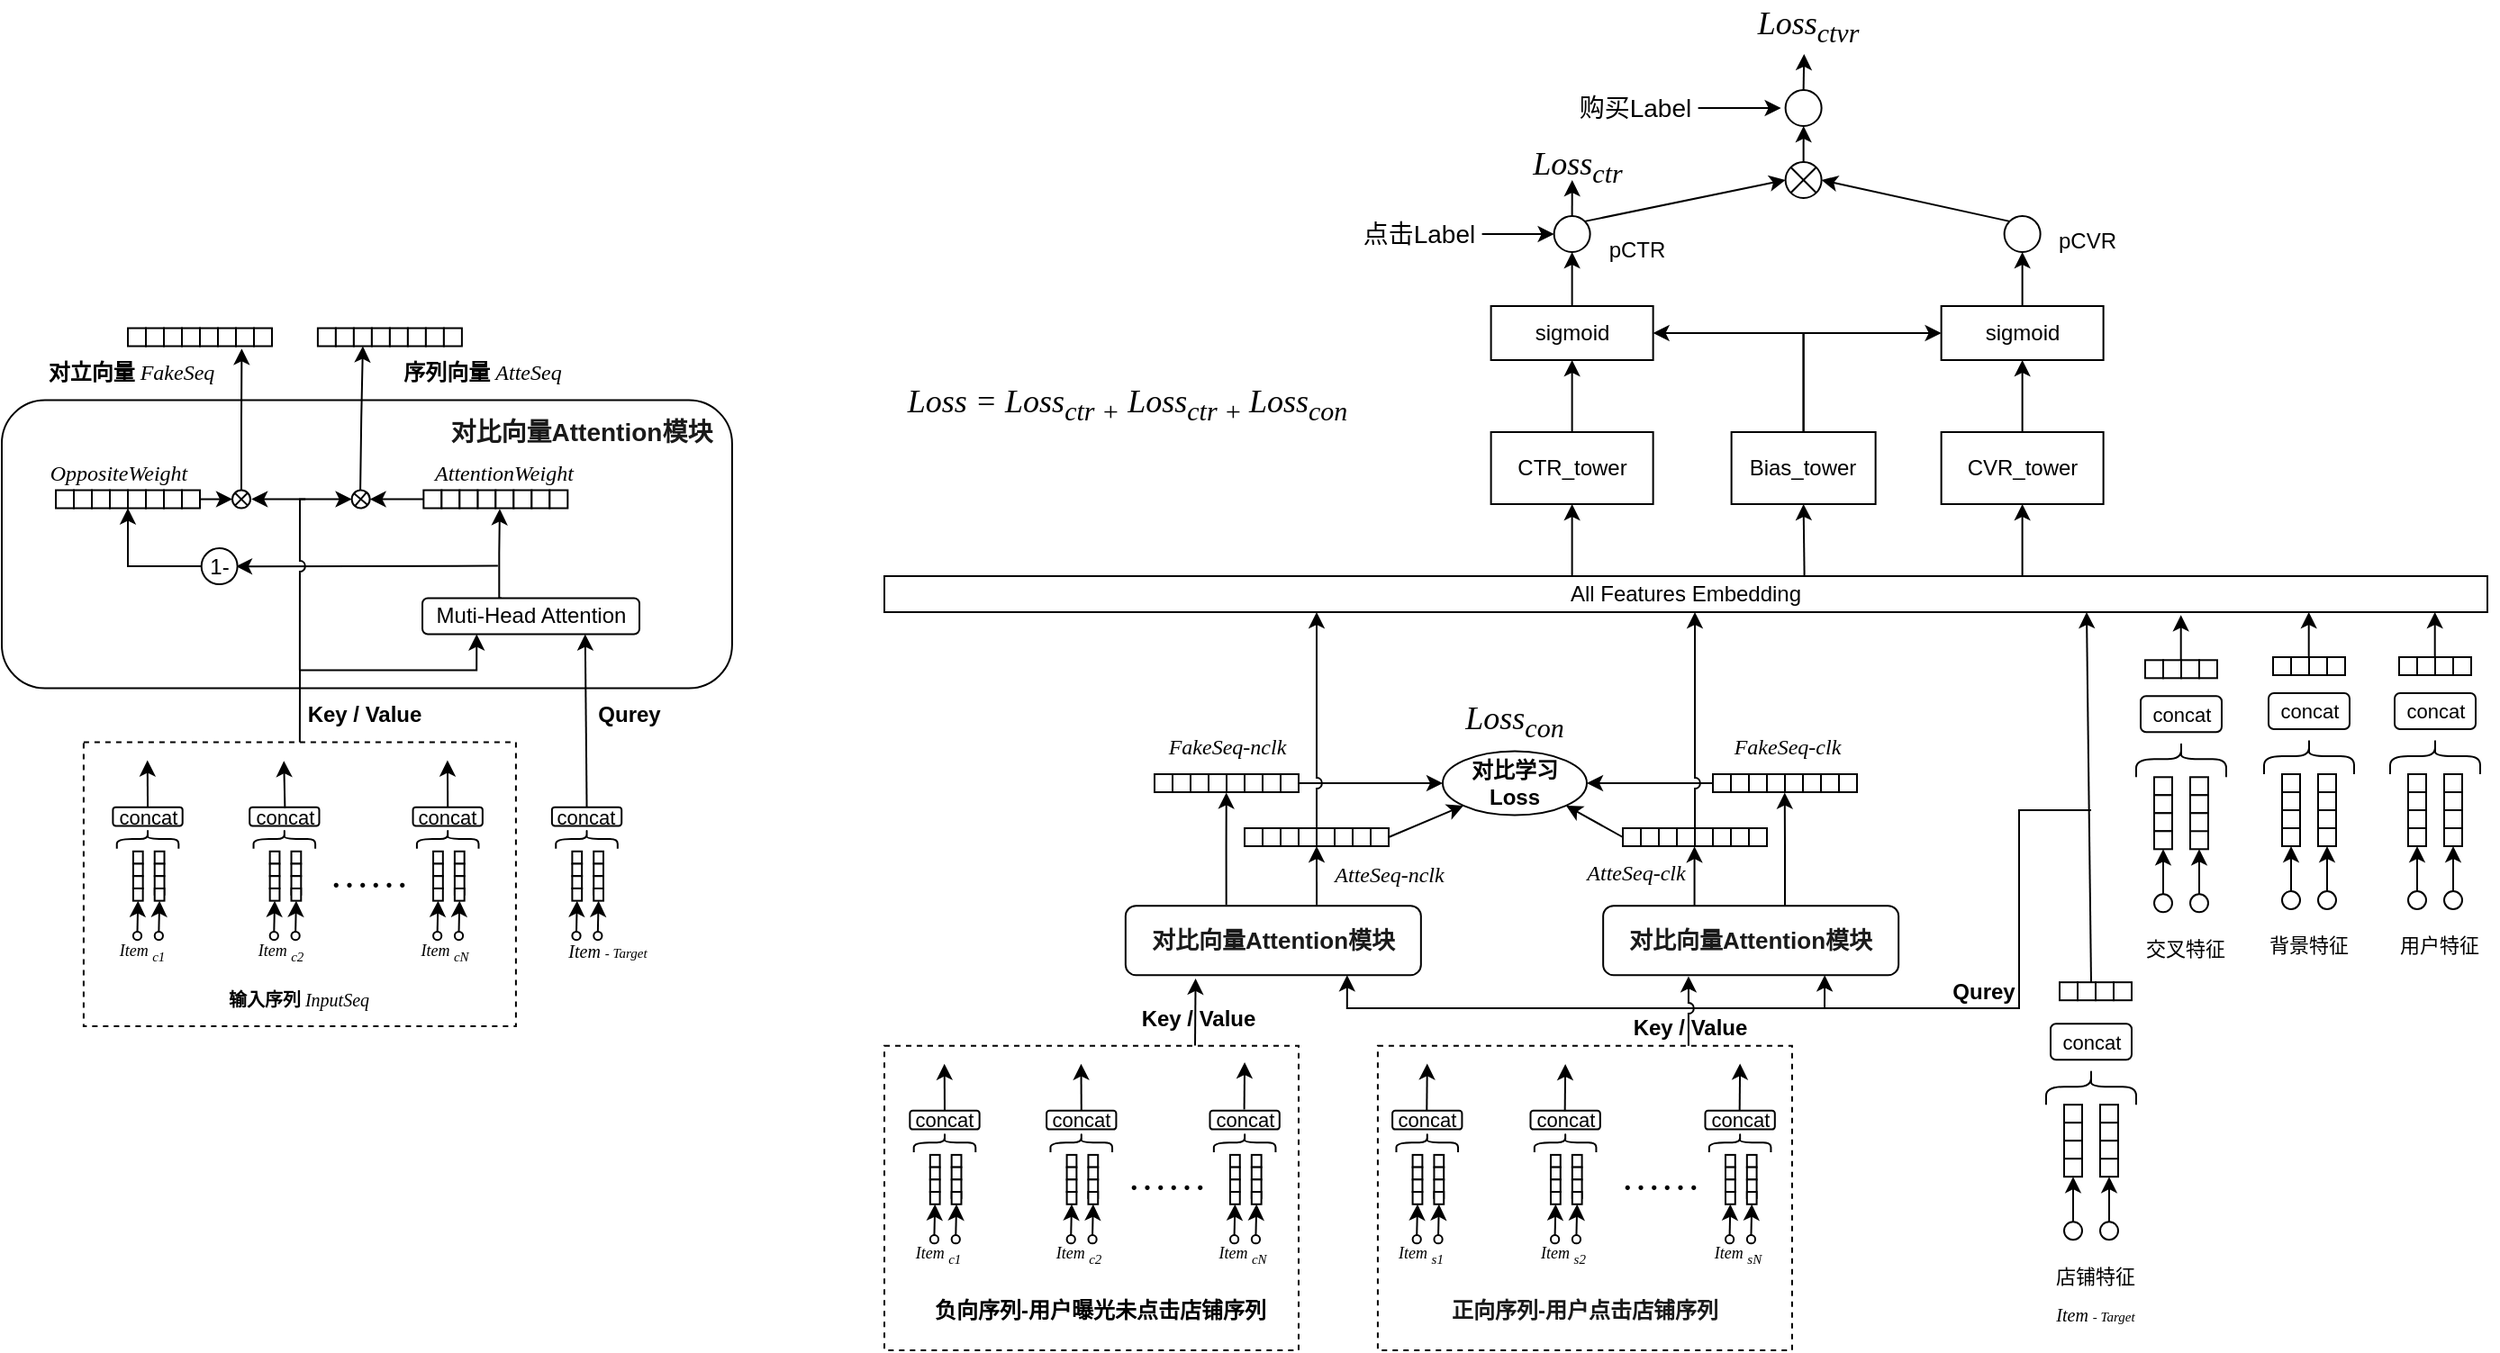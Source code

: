 <mxfile version="23.0.2" type="github">
  <diagram name="第 1 页" id="-MFmQp2PW4KRZaA67KiN">
    <mxGraphModel dx="1758" dy="758" grid="1" gridSize="10" guides="1" tooltips="1" connect="1" arrows="1" fold="1" page="1" pageScale="1" pageWidth="827" pageHeight="1169" math="0" shadow="0">
      <root>
        <mxCell id="0" />
        <mxCell id="1" parent="0" />
        <mxCell id="eDhHdD21VxhMocc9II1k-335" value="" style="rounded=0;whiteSpace=wrap;html=1;fontFamily=Georgia;fontSize=22;dashed=1;" parent="1" vertex="1">
          <mxGeometry x="873.96" y="810.83" width="230" height="169.17" as="geometry" />
        </mxCell>
        <mxCell id="eDhHdD21VxhMocc9II1k-337" style="edgeStyle=orthogonalEdgeStyle;rounded=0;orthogonalLoop=1;jettySize=auto;html=1;entryX=0.75;entryY=1;entryDx=0;entryDy=0;jumpStyle=arc;" parent="1" target="eDhHdD21VxhMocc9II1k-332" edge="1">
          <mxGeometry relative="1" as="geometry">
            <mxPoint x="1270" y="680" as="sourcePoint" />
            <Array as="points">
              <mxPoint x="1230" y="680" />
              <mxPoint x="1230" y="790" />
              <mxPoint x="857" y="790" />
            </Array>
          </mxGeometry>
        </mxCell>
        <mxCell id="eDhHdD21VxhMocc9II1k-338" style="edgeStyle=orthogonalEdgeStyle;rounded=0;orthogonalLoop=1;jettySize=auto;html=1;exitX=0.75;exitY=0;exitDx=0;exitDy=0;entryX=0.237;entryY=1.047;entryDx=0;entryDy=0;entryPerimeter=0;" parent="1" source="eDhHdD21VxhMocc9II1k-333" target="eDhHdD21VxhMocc9II1k-332" edge="1">
          <mxGeometry relative="1" as="geometry" />
        </mxCell>
        <mxCell id="eDhHdD21VxhMocc9II1k-333" value="" style="rounded=0;whiteSpace=wrap;html=1;fontFamily=Georgia;fontSize=22;dashed=1;" parent="1" vertex="1">
          <mxGeometry x="600" y="810.83" width="230" height="169.17" as="geometry" />
        </mxCell>
        <mxCell id="eDhHdD21VxhMocc9II1k-95" value="" style="rounded=0;whiteSpace=wrap;html=1;fontFamily=Georgia;fontSize=22;dashed=1;" parent="1" vertex="1">
          <mxGeometry x="155.45" y="642.27" width="240" height="157.73" as="geometry" />
        </mxCell>
        <mxCell id="eDhHdD21VxhMocc9II1k-321" value="" style="rounded=1;whiteSpace=wrap;html=1;" parent="1" vertex="1">
          <mxGeometry x="110.0" y="452.27" width="405.45" height="160" as="geometry" />
        </mxCell>
        <mxCell id="IR68_CzAtFla6GQySJcf-41" value="All Features Embedding" style="rounded=0;whiteSpace=wrap;html=1;" parent="1" vertex="1">
          <mxGeometry x="600" y="550" width="890" height="20" as="geometry" />
        </mxCell>
        <mxCell id="IR68_CzAtFla6GQySJcf-42" value="" style="group" parent="1" vertex="1" connectable="0">
          <mxGeometry x="1361" y="570" width="135" height="200" as="geometry" />
        </mxCell>
        <mxCell id="IR68_CzAtFla6GQySJcf-43" value="" style="group" parent="IR68_CzAtFla6GQySJcf-42" vertex="1" connectable="0">
          <mxGeometry x="5" width="50" height="165" as="geometry" />
        </mxCell>
        <mxCell id="IR68_CzAtFla6GQySJcf-44" value="" style="group" parent="IR68_CzAtFla6GQySJcf-43" vertex="1" connectable="0">
          <mxGeometry y="25" width="50" height="65" as="geometry" />
        </mxCell>
        <mxCell id="IR68_CzAtFla6GQySJcf-45" value="" style="group" parent="IR68_CzAtFla6GQySJcf-44" vertex="1" connectable="0">
          <mxGeometry x="5" width="40" height="10" as="geometry" />
        </mxCell>
        <mxCell id="IR68_CzAtFla6GQySJcf-46" value="" style="rounded=0;whiteSpace=wrap;html=1;fontSize=22;" parent="IR68_CzAtFla6GQySJcf-45" vertex="1">
          <mxGeometry width="10" height="10" as="geometry" />
        </mxCell>
        <mxCell id="IR68_CzAtFla6GQySJcf-47" style="edgeStyle=none;rounded=0;orthogonalLoop=1;jettySize=auto;html=1;exitX=1;exitY=1;exitDx=0;exitDy=0;fontSize=22;" parent="IR68_CzAtFla6GQySJcf-45" source="IR68_CzAtFla6GQySJcf-46" target="IR68_CzAtFla6GQySJcf-46" edge="1">
          <mxGeometry relative="1" as="geometry" />
        </mxCell>
        <mxCell id="IR68_CzAtFla6GQySJcf-48" value="" style="rounded=0;whiteSpace=wrap;html=1;fontSize=22;" parent="IR68_CzAtFla6GQySJcf-45" vertex="1">
          <mxGeometry x="10" width="10" height="10" as="geometry" />
        </mxCell>
        <mxCell id="IR68_CzAtFla6GQySJcf-49" value="" style="rounded=0;whiteSpace=wrap;html=1;fontSize=22;" parent="IR68_CzAtFla6GQySJcf-45" vertex="1">
          <mxGeometry x="20" width="10" height="10" as="geometry" />
        </mxCell>
        <mxCell id="IR68_CzAtFla6GQySJcf-50" value="" style="rounded=0;whiteSpace=wrap;html=1;fontSize=22;" parent="IR68_CzAtFla6GQySJcf-45" vertex="1">
          <mxGeometry x="30" width="10" height="10" as="geometry" />
        </mxCell>
        <mxCell id="IR68_CzAtFla6GQySJcf-51" value="" style="shape=curlyBracket;whiteSpace=wrap;html=1;rounded=1;flipH=1;fontSize=22;rotation=-90;size=0.5;" parent="IR68_CzAtFla6GQySJcf-44" vertex="1">
          <mxGeometry x="15" y="30" width="20" height="50" as="geometry" />
        </mxCell>
        <mxCell id="IR68_CzAtFla6GQySJcf-52" value="&lt;font style=&quot;font-size: 11px;&quot;&gt;concat&lt;/font&gt;" style="rounded=1;whiteSpace=wrap;html=1;fontSize=11;" parent="IR68_CzAtFla6GQySJcf-44" vertex="1">
          <mxGeometry x="2.5" y="20" width="45" height="20" as="geometry" />
        </mxCell>
        <mxCell id="IR68_CzAtFla6GQySJcf-53" value="" style="rounded=0;whiteSpace=wrap;html=1;fontSize=22;" parent="IR68_CzAtFla6GQySJcf-43" vertex="1">
          <mxGeometry x="10" y="90" width="10" height="10" as="geometry" />
        </mxCell>
        <mxCell id="IR68_CzAtFla6GQySJcf-54" value="" style="rounded=0;whiteSpace=wrap;html=1;fontSize=22;" parent="IR68_CzAtFla6GQySJcf-43" vertex="1">
          <mxGeometry x="10" y="100" width="10" height="10" as="geometry" />
        </mxCell>
        <mxCell id="IR68_CzAtFla6GQySJcf-55" value="" style="rounded=0;whiteSpace=wrap;html=1;fontSize=22;" parent="IR68_CzAtFla6GQySJcf-43" vertex="1">
          <mxGeometry x="10" y="110" width="10" height="10" as="geometry" />
        </mxCell>
        <mxCell id="IR68_CzAtFla6GQySJcf-56" value="" style="rounded=0;whiteSpace=wrap;html=1;fontSize=22;" parent="IR68_CzAtFla6GQySJcf-43" vertex="1">
          <mxGeometry x="10" y="120" width="10" height="10" as="geometry" />
        </mxCell>
        <mxCell id="IR68_CzAtFla6GQySJcf-57" value="" style="rounded=0;whiteSpace=wrap;html=1;fontSize=22;" parent="IR68_CzAtFla6GQySJcf-43" vertex="1">
          <mxGeometry x="30" y="90" width="10" height="10" as="geometry" />
        </mxCell>
        <mxCell id="IR68_CzAtFla6GQySJcf-58" value="" style="rounded=0;whiteSpace=wrap;html=1;fontSize=22;" parent="IR68_CzAtFla6GQySJcf-43" vertex="1">
          <mxGeometry x="30" y="100" width="10" height="10" as="geometry" />
        </mxCell>
        <mxCell id="IR68_CzAtFla6GQySJcf-59" value="" style="rounded=0;whiteSpace=wrap;html=1;fontSize=22;" parent="IR68_CzAtFla6GQySJcf-43" vertex="1">
          <mxGeometry x="30" y="110" width="10" height="15" as="geometry" />
        </mxCell>
        <mxCell id="IR68_CzAtFla6GQySJcf-60" value="" style="rounded=0;whiteSpace=wrap;html=1;fontSize=22;" parent="IR68_CzAtFla6GQySJcf-43" vertex="1">
          <mxGeometry x="30" y="120" width="10" height="10" as="geometry" />
        </mxCell>
        <mxCell id="IR68_CzAtFla6GQySJcf-61" value="" style="ellipse;whiteSpace=wrap;html=1;aspect=fixed;fontSize=11;" parent="IR68_CzAtFla6GQySJcf-43" vertex="1">
          <mxGeometry x="10" y="155" width="10" height="10" as="geometry" />
        </mxCell>
        <mxCell id="IR68_CzAtFla6GQySJcf-62" value="" style="ellipse;whiteSpace=wrap;html=1;aspect=fixed;fontSize=11;" parent="IR68_CzAtFla6GQySJcf-43" vertex="1">
          <mxGeometry x="30" y="155" width="10" height="10" as="geometry" />
        </mxCell>
        <mxCell id="IR68_CzAtFla6GQySJcf-63" value="" style="endArrow=classic;html=1;rounded=0;fontSize=11;exitX=0.5;exitY=0;exitDx=0;exitDy=0;entryX=0.5;entryY=1;entryDx=0;entryDy=0;" parent="IR68_CzAtFla6GQySJcf-43" source="IR68_CzAtFla6GQySJcf-61" target="IR68_CzAtFla6GQySJcf-56" edge="1">
          <mxGeometry width="50" height="50" relative="1" as="geometry">
            <mxPoint x="-20" y="65" as="sourcePoint" />
            <mxPoint x="30" y="15" as="targetPoint" />
          </mxGeometry>
        </mxCell>
        <mxCell id="IR68_CzAtFla6GQySJcf-64" value="" style="endArrow=classic;html=1;rounded=0;fontSize=11;exitX=0.5;exitY=0;exitDx=0;exitDy=0;entryX=0.5;entryY=1;entryDx=0;entryDy=0;" parent="IR68_CzAtFla6GQySJcf-43" source="IR68_CzAtFla6GQySJcf-62" target="IR68_CzAtFla6GQySJcf-60" edge="1">
          <mxGeometry width="50" height="50" relative="1" as="geometry">
            <mxPoint x="34.82" y="155" as="sourcePoint" />
            <mxPoint x="34.82" y="130" as="targetPoint" />
          </mxGeometry>
        </mxCell>
        <mxCell id="IR68_CzAtFla6GQySJcf-65" value="" style="endArrow=classic;html=1;rounded=0;fontSize=11;exitX=0.5;exitY=0;exitDx=0;exitDy=0;entryX=0.5;entryY=1;entryDx=0;entryDy=0;" parent="IR68_CzAtFla6GQySJcf-43" edge="1">
          <mxGeometry width="50" height="50" relative="1" as="geometry">
            <mxPoint x="24.85" y="25" as="sourcePoint" />
            <mxPoint x="24.85" as="targetPoint" />
          </mxGeometry>
        </mxCell>
        <mxCell id="IR68_CzAtFla6GQySJcf-66" value="" style="group" parent="IR68_CzAtFla6GQySJcf-42" vertex="1" connectable="0">
          <mxGeometry x="75" width="50" height="165" as="geometry" />
        </mxCell>
        <mxCell id="IR68_CzAtFla6GQySJcf-67" value="" style="group" parent="IR68_CzAtFla6GQySJcf-66" vertex="1" connectable="0">
          <mxGeometry y="25" width="50" height="65" as="geometry" />
        </mxCell>
        <mxCell id="IR68_CzAtFla6GQySJcf-68" value="" style="group" parent="IR68_CzAtFla6GQySJcf-67" vertex="1" connectable="0">
          <mxGeometry x="5" width="40" height="10" as="geometry" />
        </mxCell>
        <mxCell id="IR68_CzAtFla6GQySJcf-69" value="" style="rounded=0;whiteSpace=wrap;html=1;fontSize=22;" parent="IR68_CzAtFla6GQySJcf-68" vertex="1">
          <mxGeometry width="10" height="10" as="geometry" />
        </mxCell>
        <mxCell id="IR68_CzAtFla6GQySJcf-70" style="edgeStyle=none;rounded=0;orthogonalLoop=1;jettySize=auto;html=1;exitX=1;exitY=1;exitDx=0;exitDy=0;fontSize=22;" parent="IR68_CzAtFla6GQySJcf-68" source="IR68_CzAtFla6GQySJcf-69" target="IR68_CzAtFla6GQySJcf-69" edge="1">
          <mxGeometry relative="1" as="geometry" />
        </mxCell>
        <mxCell id="IR68_CzAtFla6GQySJcf-71" value="" style="rounded=0;whiteSpace=wrap;html=1;fontSize=22;" parent="IR68_CzAtFla6GQySJcf-68" vertex="1">
          <mxGeometry x="10" width="10" height="10" as="geometry" />
        </mxCell>
        <mxCell id="IR68_CzAtFla6GQySJcf-72" value="" style="rounded=0;whiteSpace=wrap;html=1;fontSize=22;" parent="IR68_CzAtFla6GQySJcf-68" vertex="1">
          <mxGeometry x="20" width="10" height="10" as="geometry" />
        </mxCell>
        <mxCell id="IR68_CzAtFla6GQySJcf-73" value="" style="rounded=0;whiteSpace=wrap;html=1;fontSize=22;" parent="IR68_CzAtFla6GQySJcf-68" vertex="1">
          <mxGeometry x="30" width="10" height="10" as="geometry" />
        </mxCell>
        <mxCell id="IR68_CzAtFla6GQySJcf-74" value="" style="shape=curlyBracket;whiteSpace=wrap;html=1;rounded=1;flipH=1;fontSize=22;rotation=-90;size=0.5;" parent="IR68_CzAtFla6GQySJcf-67" vertex="1">
          <mxGeometry x="15" y="30" width="20" height="50" as="geometry" />
        </mxCell>
        <mxCell id="IR68_CzAtFla6GQySJcf-75" value="&lt;font style=&quot;font-size: 11px;&quot;&gt;concat&lt;/font&gt;" style="rounded=1;whiteSpace=wrap;html=1;fontSize=11;" parent="IR68_CzAtFla6GQySJcf-67" vertex="1">
          <mxGeometry x="2.5" y="20" width="45" height="20" as="geometry" />
        </mxCell>
        <mxCell id="IR68_CzAtFla6GQySJcf-76" value="" style="rounded=0;whiteSpace=wrap;html=1;fontSize=22;" parent="IR68_CzAtFla6GQySJcf-66" vertex="1">
          <mxGeometry x="10" y="90" width="10" height="10" as="geometry" />
        </mxCell>
        <mxCell id="IR68_CzAtFla6GQySJcf-77" value="" style="rounded=0;whiteSpace=wrap;html=1;fontSize=22;" parent="IR68_CzAtFla6GQySJcf-66" vertex="1">
          <mxGeometry x="10" y="100" width="10" height="10" as="geometry" />
        </mxCell>
        <mxCell id="IR68_CzAtFla6GQySJcf-78" value="" style="rounded=0;whiteSpace=wrap;html=1;fontSize=22;" parent="IR68_CzAtFla6GQySJcf-66" vertex="1">
          <mxGeometry x="10" y="110" width="10" height="10" as="geometry" />
        </mxCell>
        <mxCell id="IR68_CzAtFla6GQySJcf-79" value="" style="rounded=0;whiteSpace=wrap;html=1;fontSize=22;" parent="IR68_CzAtFla6GQySJcf-66" vertex="1">
          <mxGeometry x="10" y="120" width="10" height="10" as="geometry" />
        </mxCell>
        <mxCell id="IR68_CzAtFla6GQySJcf-80" value="" style="rounded=0;whiteSpace=wrap;html=1;fontSize=22;" parent="IR68_CzAtFla6GQySJcf-66" vertex="1">
          <mxGeometry x="30" y="90" width="10" height="10" as="geometry" />
        </mxCell>
        <mxCell id="IR68_CzAtFla6GQySJcf-81" value="" style="rounded=0;whiteSpace=wrap;html=1;fontSize=22;" parent="IR68_CzAtFla6GQySJcf-66" vertex="1">
          <mxGeometry x="30" y="100" width="10" height="10" as="geometry" />
        </mxCell>
        <mxCell id="IR68_CzAtFla6GQySJcf-82" value="" style="rounded=0;whiteSpace=wrap;html=1;fontSize=22;" parent="IR68_CzAtFla6GQySJcf-66" vertex="1">
          <mxGeometry x="30" y="110" width="10" height="15" as="geometry" />
        </mxCell>
        <mxCell id="IR68_CzAtFla6GQySJcf-83" value="" style="rounded=0;whiteSpace=wrap;html=1;fontSize=22;" parent="IR68_CzAtFla6GQySJcf-66" vertex="1">
          <mxGeometry x="30" y="120" width="10" height="10" as="geometry" />
        </mxCell>
        <mxCell id="IR68_CzAtFla6GQySJcf-84" value="" style="ellipse;whiteSpace=wrap;html=1;aspect=fixed;fontSize=11;" parent="IR68_CzAtFla6GQySJcf-66" vertex="1">
          <mxGeometry x="10" y="155" width="10" height="10" as="geometry" />
        </mxCell>
        <mxCell id="IR68_CzAtFla6GQySJcf-85" value="" style="ellipse;whiteSpace=wrap;html=1;aspect=fixed;fontSize=11;" parent="IR68_CzAtFla6GQySJcf-66" vertex="1">
          <mxGeometry x="30" y="155" width="10" height="10" as="geometry" />
        </mxCell>
        <mxCell id="IR68_CzAtFla6GQySJcf-86" value="" style="endArrow=classic;html=1;rounded=0;fontSize=11;exitX=0.5;exitY=0;exitDx=0;exitDy=0;entryX=0.5;entryY=1;entryDx=0;entryDy=0;" parent="IR68_CzAtFla6GQySJcf-66" source="IR68_CzAtFla6GQySJcf-84" target="IR68_CzAtFla6GQySJcf-79" edge="1">
          <mxGeometry width="50" height="50" relative="1" as="geometry">
            <mxPoint x="-20" y="65" as="sourcePoint" />
            <mxPoint x="30" y="15" as="targetPoint" />
          </mxGeometry>
        </mxCell>
        <mxCell id="IR68_CzAtFla6GQySJcf-87" value="" style="endArrow=classic;html=1;rounded=0;fontSize=11;exitX=0.5;exitY=0;exitDx=0;exitDy=0;entryX=0.5;entryY=1;entryDx=0;entryDy=0;" parent="IR68_CzAtFla6GQySJcf-66" source="IR68_CzAtFla6GQySJcf-85" target="IR68_CzAtFla6GQySJcf-83" edge="1">
          <mxGeometry width="50" height="50" relative="1" as="geometry">
            <mxPoint x="34.82" y="155" as="sourcePoint" />
            <mxPoint x="34.82" y="130" as="targetPoint" />
          </mxGeometry>
        </mxCell>
        <mxCell id="IR68_CzAtFla6GQySJcf-88" value="" style="endArrow=classic;html=1;rounded=0;fontSize=11;exitX=0.5;exitY=0;exitDx=0;exitDy=0;entryX=0.5;entryY=1;entryDx=0;entryDy=0;" parent="IR68_CzAtFla6GQySJcf-66" edge="1">
          <mxGeometry width="50" height="50" relative="1" as="geometry">
            <mxPoint x="24.85" y="25" as="sourcePoint" />
            <mxPoint x="24.85" as="targetPoint" />
          </mxGeometry>
        </mxCell>
        <mxCell id="IR68_CzAtFla6GQySJcf-89" value="背景特征" style="text;html=1;align=center;verticalAlign=middle;whiteSpace=wrap;rounded=0;fontSize=11;" parent="IR68_CzAtFla6GQySJcf-42" vertex="1">
          <mxGeometry y="170" width="60" height="30" as="geometry" />
        </mxCell>
        <mxCell id="IR68_CzAtFla6GQySJcf-90" value="用户特征" style="text;html=1;align=center;verticalAlign=middle;whiteSpace=wrap;rounded=0;fontSize=11;" parent="IR68_CzAtFla6GQySJcf-42" vertex="1">
          <mxGeometry x="70" y="170" width="65" height="30" as="geometry" />
        </mxCell>
        <mxCell id="IR68_CzAtFla6GQySJcf-129" value="" style="group" parent="1" vertex="1" connectable="0">
          <mxGeometry x="1290" y="571.65" width="70" height="200" as="geometry" />
        </mxCell>
        <mxCell id="IR68_CzAtFla6GQySJcf-130" value="" style="group" parent="IR68_CzAtFla6GQySJcf-129" vertex="1" connectable="0">
          <mxGeometry x="5" width="50" height="165" as="geometry" />
        </mxCell>
        <mxCell id="IR68_CzAtFla6GQySJcf-131" value="" style="group" parent="IR68_CzAtFla6GQySJcf-130" vertex="1" connectable="0">
          <mxGeometry y="25" width="50" height="65" as="geometry" />
        </mxCell>
        <mxCell id="IR68_CzAtFla6GQySJcf-132" value="" style="group" parent="IR68_CzAtFla6GQySJcf-131" vertex="1" connectable="0">
          <mxGeometry x="5" width="40" height="10" as="geometry" />
        </mxCell>
        <mxCell id="IR68_CzAtFla6GQySJcf-133" value="" style="rounded=0;whiteSpace=wrap;html=1;fontSize=22;" parent="IR68_CzAtFla6GQySJcf-132" vertex="1">
          <mxGeometry width="10" height="10" as="geometry" />
        </mxCell>
        <mxCell id="IR68_CzAtFla6GQySJcf-134" style="edgeStyle=none;rounded=0;orthogonalLoop=1;jettySize=auto;html=1;exitX=1;exitY=1;exitDx=0;exitDy=0;fontSize=22;" parent="IR68_CzAtFla6GQySJcf-132" source="IR68_CzAtFla6GQySJcf-133" target="IR68_CzAtFla6GQySJcf-133" edge="1">
          <mxGeometry relative="1" as="geometry" />
        </mxCell>
        <mxCell id="IR68_CzAtFla6GQySJcf-135" value="" style="rounded=0;whiteSpace=wrap;html=1;fontSize=22;" parent="IR68_CzAtFla6GQySJcf-132" vertex="1">
          <mxGeometry x="10" width="10" height="10" as="geometry" />
        </mxCell>
        <mxCell id="IR68_CzAtFla6GQySJcf-136" value="" style="rounded=0;whiteSpace=wrap;html=1;fontSize=22;" parent="IR68_CzAtFla6GQySJcf-132" vertex="1">
          <mxGeometry x="20" width="10" height="10" as="geometry" />
        </mxCell>
        <mxCell id="IR68_CzAtFla6GQySJcf-137" value="" style="rounded=0;whiteSpace=wrap;html=1;fontSize=22;" parent="IR68_CzAtFla6GQySJcf-132" vertex="1">
          <mxGeometry x="30" width="10" height="10" as="geometry" />
        </mxCell>
        <mxCell id="IR68_CzAtFla6GQySJcf-138" value="" style="shape=curlyBracket;whiteSpace=wrap;html=1;rounded=1;flipH=1;fontSize=22;rotation=-90;size=0.5;" parent="IR68_CzAtFla6GQySJcf-131" vertex="1">
          <mxGeometry x="15" y="30" width="20" height="50" as="geometry" />
        </mxCell>
        <mxCell id="IR68_CzAtFla6GQySJcf-139" value="&lt;font style=&quot;font-size: 11px;&quot;&gt;concat&lt;/font&gt;" style="rounded=1;whiteSpace=wrap;html=1;fontSize=11;" parent="IR68_CzAtFla6GQySJcf-131" vertex="1">
          <mxGeometry x="2.5" y="20" width="45" height="20" as="geometry" />
        </mxCell>
        <mxCell id="IR68_CzAtFla6GQySJcf-140" value="" style="rounded=0;whiteSpace=wrap;html=1;fontSize=22;" parent="IR68_CzAtFla6GQySJcf-130" vertex="1">
          <mxGeometry x="10" y="90" width="10" height="10" as="geometry" />
        </mxCell>
        <mxCell id="IR68_CzAtFla6GQySJcf-141" value="" style="rounded=0;whiteSpace=wrap;html=1;fontSize=22;" parent="IR68_CzAtFla6GQySJcf-130" vertex="1">
          <mxGeometry x="10" y="100" width="10" height="10" as="geometry" />
        </mxCell>
        <mxCell id="IR68_CzAtFla6GQySJcf-142" value="" style="rounded=0;whiteSpace=wrap;html=1;fontSize=22;" parent="IR68_CzAtFla6GQySJcf-130" vertex="1">
          <mxGeometry x="10" y="110" width="10" height="10" as="geometry" />
        </mxCell>
        <mxCell id="IR68_CzAtFla6GQySJcf-143" value="" style="rounded=0;whiteSpace=wrap;html=1;fontSize=22;" parent="IR68_CzAtFla6GQySJcf-130" vertex="1">
          <mxGeometry x="10" y="120" width="10" height="10" as="geometry" />
        </mxCell>
        <mxCell id="IR68_CzAtFla6GQySJcf-144" value="" style="rounded=0;whiteSpace=wrap;html=1;fontSize=22;" parent="IR68_CzAtFla6GQySJcf-130" vertex="1">
          <mxGeometry x="30" y="90" width="10" height="10" as="geometry" />
        </mxCell>
        <mxCell id="IR68_CzAtFla6GQySJcf-145" value="" style="rounded=0;whiteSpace=wrap;html=1;fontSize=22;" parent="IR68_CzAtFla6GQySJcf-130" vertex="1">
          <mxGeometry x="30" y="100" width="10" height="10" as="geometry" />
        </mxCell>
        <mxCell id="IR68_CzAtFla6GQySJcf-146" value="" style="rounded=0;whiteSpace=wrap;html=1;fontSize=22;" parent="IR68_CzAtFla6GQySJcf-130" vertex="1">
          <mxGeometry x="30" y="110" width="10" height="15" as="geometry" />
        </mxCell>
        <mxCell id="IR68_CzAtFla6GQySJcf-147" value="" style="rounded=0;whiteSpace=wrap;html=1;fontSize=22;" parent="IR68_CzAtFla6GQySJcf-130" vertex="1">
          <mxGeometry x="30" y="120" width="10" height="10" as="geometry" />
        </mxCell>
        <mxCell id="IR68_CzAtFla6GQySJcf-148" value="" style="ellipse;whiteSpace=wrap;html=1;aspect=fixed;fontSize=11;" parent="IR68_CzAtFla6GQySJcf-130" vertex="1">
          <mxGeometry x="10" y="155" width="10" height="10" as="geometry" />
        </mxCell>
        <mxCell id="IR68_CzAtFla6GQySJcf-149" value="" style="ellipse;whiteSpace=wrap;html=1;aspect=fixed;fontSize=11;" parent="IR68_CzAtFla6GQySJcf-130" vertex="1">
          <mxGeometry x="30" y="155" width="10" height="10" as="geometry" />
        </mxCell>
        <mxCell id="IR68_CzAtFla6GQySJcf-150" value="" style="endArrow=classic;html=1;rounded=0;fontSize=11;exitX=0.5;exitY=0;exitDx=0;exitDy=0;entryX=0.5;entryY=1;entryDx=0;entryDy=0;" parent="IR68_CzAtFla6GQySJcf-130" source="IR68_CzAtFla6GQySJcf-148" target="IR68_CzAtFla6GQySJcf-143" edge="1">
          <mxGeometry width="50" height="50" relative="1" as="geometry">
            <mxPoint x="-20" y="65" as="sourcePoint" />
            <mxPoint x="30" y="15" as="targetPoint" />
          </mxGeometry>
        </mxCell>
        <mxCell id="IR68_CzAtFla6GQySJcf-151" value="" style="endArrow=classic;html=1;rounded=0;fontSize=11;exitX=0.5;exitY=0;exitDx=0;exitDy=0;entryX=0.5;entryY=1;entryDx=0;entryDy=0;" parent="IR68_CzAtFla6GQySJcf-130" source="IR68_CzAtFla6GQySJcf-149" target="IR68_CzAtFla6GQySJcf-147" edge="1">
          <mxGeometry width="50" height="50" relative="1" as="geometry">
            <mxPoint x="34.82" y="155" as="sourcePoint" />
            <mxPoint x="34.82" y="130" as="targetPoint" />
          </mxGeometry>
        </mxCell>
        <mxCell id="IR68_CzAtFla6GQySJcf-152" value="" style="endArrow=classic;html=1;rounded=0;fontSize=11;exitX=0.5;exitY=0;exitDx=0;exitDy=0;entryX=0.5;entryY=1;entryDx=0;entryDy=0;" parent="IR68_CzAtFla6GQySJcf-130" edge="1">
          <mxGeometry width="50" height="50" relative="1" as="geometry">
            <mxPoint x="24.85" y="25" as="sourcePoint" />
            <mxPoint x="24.85" as="targetPoint" />
          </mxGeometry>
        </mxCell>
        <mxCell id="IR68_CzAtFla6GQySJcf-153" value="交叉特征" style="text;html=1;align=center;verticalAlign=middle;whiteSpace=wrap;rounded=0;fontSize=11;" parent="IR68_CzAtFla6GQySJcf-129" vertex="1">
          <mxGeometry x="-5" y="170" width="75" height="30" as="geometry" />
        </mxCell>
        <mxCell id="IR68_CzAtFla6GQySJcf-156" value="" style="endArrow=classic;html=1;rounded=0;fontFamily=Georgia;fontSize=11;exitX=0.75;exitY=0;exitDx=0;exitDy=0;entryX=0.75;entryY=1;entryDx=0;entryDy=0;" parent="1" source="IR68_CzAtFla6GQySJcf-398" target="IR68_CzAtFla6GQySJcf-41" edge="1">
          <mxGeometry width="50" height="50" relative="1" as="geometry">
            <mxPoint x="1248" y="640" as="sourcePoint" />
            <mxPoint x="1271" y="620" as="targetPoint" />
          </mxGeometry>
        </mxCell>
        <mxCell id="IR68_CzAtFla6GQySJcf-157" value="" style="group;rotation=90;" parent="1" vertex="1" connectable="0">
          <mxGeometry x="1234" y="750" width="80" height="120" as="geometry" />
        </mxCell>
        <mxCell id="IR68_CzAtFla6GQySJcf-158" value="" style="group" parent="IR68_CzAtFla6GQySJcf-157" vertex="1" connectable="0">
          <mxGeometry x="-182.388" y="60.83" width="40" height="44.571" as="geometry" />
        </mxCell>
        <mxCell id="IR68_CzAtFla6GQySJcf-159" value="" style="shape=curlyBracket;whiteSpace=wrap;html=1;rounded=1;flipH=1;fontSize=22;rotation=-90;size=0.5;" parent="IR68_CzAtFla6GQySJcf-158" vertex="1">
          <mxGeometry x="18.077" y="36.621" width="10.769" height="34.286" as="geometry" />
        </mxCell>
        <mxCell id="IR68_CzAtFla6GQySJcf-160" value="&lt;font style=&quot;font-size: 11px;&quot;&gt;concat&lt;/font&gt;" style="rounded=1;whiteSpace=wrap;html=1;fontSize=11;" parent="IR68_CzAtFla6GQySJcf-158" vertex="1">
          <mxGeometry x="4.14" y="36.05" width="38.65" height="10.43" as="geometry" />
        </mxCell>
        <mxCell id="eDhHdD21VxhMocc9II1k-331" style="edgeStyle=none;rounded=0;orthogonalLoop=1;jettySize=auto;html=1;exitX=0.5;exitY=0;exitDx=0;exitDy=0;fontFamily=Georgia;fontSize=10;" parent="IR68_CzAtFla6GQySJcf-158" edge="1">
          <mxGeometry relative="1" as="geometry">
            <mxPoint x="23.458" y="9.88" as="targetPoint" />
            <mxPoint x="23.228" y="36.05" as="sourcePoint" />
          </mxGeometry>
        </mxCell>
        <mxCell id="IR68_CzAtFla6GQySJcf-161" value="" style="rounded=0;whiteSpace=wrap;html=1;fontSize=22;" parent="IR68_CzAtFla6GQySJcf-157" vertex="1">
          <mxGeometry x="-167.003" y="121.451" width="5.385" height="6.857" as="geometry" />
        </mxCell>
        <mxCell id="IR68_CzAtFla6GQySJcf-162" value="" style="rounded=0;whiteSpace=wrap;html=1;fontSize=22;" parent="IR68_CzAtFla6GQySJcf-157" vertex="1">
          <mxGeometry x="-167.003" y="128.309" width="5.385" height="6.857" as="geometry" />
        </mxCell>
        <mxCell id="IR68_CzAtFla6GQySJcf-163" value="" style="rounded=0;whiteSpace=wrap;html=1;fontSize=22;" parent="IR68_CzAtFla6GQySJcf-157" vertex="1">
          <mxGeometry x="-167.003" y="135.166" width="5.385" height="6.857" as="geometry" />
        </mxCell>
        <mxCell id="IR68_CzAtFla6GQySJcf-164" value="" style="rounded=0;whiteSpace=wrap;html=1;fontSize=22;" parent="IR68_CzAtFla6GQySJcf-157" vertex="1">
          <mxGeometry x="-167.003" y="142.023" width="5.385" height="6.857" as="geometry" />
        </mxCell>
        <mxCell id="IR68_CzAtFla6GQySJcf-165" value="" style="rounded=0;whiteSpace=wrap;html=1;fontSize=22;" parent="IR68_CzAtFla6GQySJcf-157" vertex="1">
          <mxGeometry x="-155.084" y="121.451" width="5.385" height="6.857" as="geometry" />
        </mxCell>
        <mxCell id="IR68_CzAtFla6GQySJcf-166" value="" style="rounded=0;whiteSpace=wrap;html=1;fontSize=22;" parent="IR68_CzAtFla6GQySJcf-157" vertex="1">
          <mxGeometry x="-155.084" y="128.309" width="5.385" height="6.857" as="geometry" />
        </mxCell>
        <mxCell id="IR68_CzAtFla6GQySJcf-167" value="" style="rounded=0;whiteSpace=wrap;html=1;fontSize=22;" parent="IR68_CzAtFla6GQySJcf-157" vertex="1">
          <mxGeometry x="-155.084" y="135.166" width="5.385" height="10.286" as="geometry" />
        </mxCell>
        <mxCell id="IR68_CzAtFla6GQySJcf-168" value="" style="rounded=0;whiteSpace=wrap;html=1;fontSize=22;" parent="IR68_CzAtFla6GQySJcf-157" vertex="1">
          <mxGeometry x="-155.084" y="142.023" width="5.385" height="6.857" as="geometry" />
        </mxCell>
        <mxCell id="IR68_CzAtFla6GQySJcf-169" value="" style="ellipse;whiteSpace=wrap;html=1;aspect=fixed;fontSize=11;" parent="IR68_CzAtFla6GQySJcf-157" vertex="1">
          <mxGeometry x="-167.003" y="166.023" width="4.615" height="4.615" as="geometry" />
        </mxCell>
        <mxCell id="IR68_CzAtFla6GQySJcf-170" value="" style="ellipse;whiteSpace=wrap;html=1;aspect=fixed;fontSize=11;" parent="IR68_CzAtFla6GQySJcf-157" vertex="1">
          <mxGeometry x="-155.084" y="166.023" width="4.615" height="4.615" as="geometry" />
        </mxCell>
        <mxCell id="IR68_CzAtFla6GQySJcf-171" value="" style="endArrow=classic;html=1;rounded=0;fontSize=11;exitX=0.5;exitY=0;exitDx=0;exitDy=0;entryX=0.5;entryY=1;entryDx=0;entryDy=0;" parent="IR68_CzAtFla6GQySJcf-157" source="IR68_CzAtFla6GQySJcf-169" target="IR68_CzAtFla6GQySJcf-164" edge="1">
          <mxGeometry width="50" height="50" relative="1" as="geometry">
            <mxPoint x="-498.157" y="-108.263" as="sourcePoint" />
            <mxPoint x="-471.234" y="-142.549" as="targetPoint" />
          </mxGeometry>
        </mxCell>
        <mxCell id="IR68_CzAtFla6GQySJcf-172" value="" style="endArrow=classic;html=1;rounded=0;fontSize=11;exitX=0.5;exitY=0;exitDx=0;exitDy=0;entryX=0.5;entryY=1;entryDx=0;entryDy=0;" parent="IR68_CzAtFla6GQySJcf-157" source="IR68_CzAtFla6GQySJcf-170" target="IR68_CzAtFla6GQySJcf-168" edge="1">
          <mxGeometry width="50" height="50" relative="1" as="geometry">
            <mxPoint x="-467.488" y="-46.549" as="sourcePoint" />
            <mxPoint x="-467.488" y="-63.691" as="targetPoint" />
          </mxGeometry>
        </mxCell>
        <mxCell id="IR68_CzAtFla6GQySJcf-173" value="&lt;font style=&quot;font-size: 9px;&quot; face=&quot;Georgia&quot;&gt;&lt;i&gt;Item &lt;sub&gt;sN&lt;/sub&gt;&lt;/i&gt;&lt;/font&gt;" style="text;html=1;align=center;verticalAlign=middle;whiteSpace=wrap;rounded=0;fontSize=11;" parent="IR68_CzAtFla6GQySJcf-157" vertex="1">
          <mxGeometry x="-190.39" y="166.02" width="60" height="20.57" as="geometry" />
        </mxCell>
        <mxCell id="IR68_CzAtFla6GQySJcf-179" style="edgeStyle=orthogonalEdgeStyle;rounded=0;orthogonalLoop=1;jettySize=auto;html=1;entryX=0.5;entryY=1;entryDx=0;entryDy=0;" parent="1" target="IR68_CzAtFla6GQySJcf-183" edge="1">
          <mxGeometry relative="1" as="geometry">
            <mxPoint x="1231.81" y="550.0" as="sourcePoint" />
            <Array as="points">
              <mxPoint x="1231.5" y="530" />
              <mxPoint x="1231.5" y="530" />
            </Array>
          </mxGeometry>
        </mxCell>
        <mxCell id="IR68_CzAtFla6GQySJcf-180" style="edgeStyle=orthogonalEdgeStyle;rounded=0;orthogonalLoop=1;jettySize=auto;html=1;entryX=0.5;entryY=1;entryDx=0;entryDy=0;" parent="1" target="IR68_CzAtFla6GQySJcf-182" edge="1">
          <mxGeometry relative="1" as="geometry">
            <mxPoint x="981.81" y="550.0" as="sourcePoint" />
            <Array as="points">
              <mxPoint x="981.81" y="550" />
            </Array>
          </mxGeometry>
        </mxCell>
        <mxCell id="IR68_CzAtFla6GQySJcf-181" style="edgeStyle=orthogonalEdgeStyle;rounded=0;orthogonalLoop=1;jettySize=auto;html=1;entryX=0.5;entryY=1;entryDx=0;entryDy=0;" parent="1" target="IR68_CzAtFla6GQySJcf-193" edge="1">
          <mxGeometry relative="1" as="geometry">
            <mxPoint x="1110.81" y="550.0" as="sourcePoint" />
            <Array as="points">
              <mxPoint x="1110.81" y="550" />
              <mxPoint x="1110.81" y="530" />
            </Array>
          </mxGeometry>
        </mxCell>
        <mxCell id="IR68_CzAtFla6GQySJcf-182" value="CTR_tower" style="rounded=0;whiteSpace=wrap;html=1;" parent="1" vertex="1">
          <mxGeometry x="936.81" y="470" width="90" height="40" as="geometry" />
        </mxCell>
        <mxCell id="IR68_CzAtFla6GQySJcf-183" value="CVR_tower" style="rounded=0;whiteSpace=wrap;html=1;" parent="1" vertex="1">
          <mxGeometry x="1186.81" y="470" width="90" height="40" as="geometry" />
        </mxCell>
        <mxCell id="IR68_CzAtFla6GQySJcf-184" value="sigmoid" style="rounded=0;whiteSpace=wrap;html=1;" parent="1" vertex="1">
          <mxGeometry x="936.81" y="400" width="90" height="30" as="geometry" />
        </mxCell>
        <mxCell id="IR68_CzAtFla6GQySJcf-185" style="edgeStyle=orthogonalEdgeStyle;rounded=0;orthogonalLoop=1;jettySize=auto;html=1;exitX=0.5;exitY=0;exitDx=0;exitDy=0;entryX=0.5;entryY=1;entryDx=0;entryDy=0;" parent="1" source="IR68_CzAtFla6GQySJcf-182" target="IR68_CzAtFla6GQySJcf-184" edge="1">
          <mxGeometry relative="1" as="geometry" />
        </mxCell>
        <mxCell id="IR68_CzAtFla6GQySJcf-186" value="sigmoid" style="rounded=0;whiteSpace=wrap;html=1;" parent="1" vertex="1">
          <mxGeometry x="1186.81" y="400" width="90" height="30" as="geometry" />
        </mxCell>
        <mxCell id="IR68_CzAtFla6GQySJcf-187" style="edgeStyle=orthogonalEdgeStyle;rounded=0;orthogonalLoop=1;jettySize=auto;html=1;exitX=0.5;exitY=0;exitDx=0;exitDy=0;entryX=0.5;entryY=1;entryDx=0;entryDy=0;" parent="1" source="IR68_CzAtFla6GQySJcf-183" target="IR68_CzAtFla6GQySJcf-186" edge="1">
          <mxGeometry relative="1" as="geometry" />
        </mxCell>
        <mxCell id="IR68_CzAtFla6GQySJcf-188" style="edgeStyle=none;rounded=0;orthogonalLoop=1;jettySize=auto;html=1;exitX=0.5;exitY=0;exitDx=0;exitDy=0;fontSize=21;" parent="1" source="IR68_CzAtFla6GQySJcf-189" edge="1">
          <mxGeometry relative="1" as="geometry">
            <mxPoint x="981.887" y="330" as="targetPoint" />
          </mxGeometry>
        </mxCell>
        <mxCell id="IR68_CzAtFla6GQySJcf-189" value="" style="ellipse;whiteSpace=wrap;html=1;aspect=fixed;" parent="1" vertex="1">
          <mxGeometry x="971.81" y="350" width="20" height="20" as="geometry" />
        </mxCell>
        <mxCell id="IR68_CzAtFla6GQySJcf-190" style="edgeStyle=orthogonalEdgeStyle;rounded=0;orthogonalLoop=1;jettySize=auto;html=1;exitX=0.5;exitY=0;exitDx=0;exitDy=0;entryX=0.5;entryY=1;entryDx=0;entryDy=0;" parent="1" source="IR68_CzAtFla6GQySJcf-184" target="IR68_CzAtFla6GQySJcf-189" edge="1">
          <mxGeometry relative="1" as="geometry" />
        </mxCell>
        <mxCell id="IR68_CzAtFla6GQySJcf-191" style="edgeStyle=orthogonalEdgeStyle;rounded=0;orthogonalLoop=1;jettySize=auto;html=1;exitX=0.5;exitY=0;exitDx=0;exitDy=0;entryX=1;entryY=0.5;entryDx=0;entryDy=0;" parent="1" source="IR68_CzAtFla6GQySJcf-193" target="IR68_CzAtFla6GQySJcf-184" edge="1">
          <mxGeometry relative="1" as="geometry" />
        </mxCell>
        <mxCell id="IR68_CzAtFla6GQySJcf-192" style="edgeStyle=orthogonalEdgeStyle;rounded=0;orthogonalLoop=1;jettySize=auto;html=1;exitX=0.5;exitY=0;exitDx=0;exitDy=0;entryX=0;entryY=0.5;entryDx=0;entryDy=0;" parent="1" source="IR68_CzAtFla6GQySJcf-193" target="IR68_CzAtFla6GQySJcf-186" edge="1">
          <mxGeometry relative="1" as="geometry" />
        </mxCell>
        <mxCell id="IR68_CzAtFla6GQySJcf-193" value="Bias_tower" style="rounded=0;whiteSpace=wrap;html=1;" parent="1" vertex="1">
          <mxGeometry x="1070.31" y="470" width="80" height="40" as="geometry" />
        </mxCell>
        <mxCell id="IR68_CzAtFla6GQySJcf-194" value="" style="ellipse;whiteSpace=wrap;html=1;aspect=fixed;" parent="1" vertex="1">
          <mxGeometry x="1221.81" y="350" width="20" height="20" as="geometry" />
        </mxCell>
        <mxCell id="IR68_CzAtFla6GQySJcf-195" style="edgeStyle=orthogonalEdgeStyle;rounded=0;orthogonalLoop=1;jettySize=auto;html=1;exitX=0.5;exitY=0;exitDx=0;exitDy=0;entryX=0.5;entryY=1;entryDx=0;entryDy=0;" parent="1" source="IR68_CzAtFla6GQySJcf-186" target="IR68_CzAtFla6GQySJcf-194" edge="1">
          <mxGeometry relative="1" as="geometry" />
        </mxCell>
        <mxCell id="IR68_CzAtFla6GQySJcf-196" style="edgeStyle=none;rounded=0;orthogonalLoop=1;jettySize=auto;html=1;exitX=0.5;exitY=0;exitDx=0;exitDy=0;fontSize=21;" parent="1" edge="1">
          <mxGeometry relative="1" as="geometry">
            <mxPoint x="1110.348" y="300" as="targetPoint" />
            <mxPoint x="1110.31" y="320" as="sourcePoint" />
          </mxGeometry>
        </mxCell>
        <mxCell id="IR68_CzAtFla6GQySJcf-197" style="rounded=0;orthogonalLoop=1;jettySize=auto;html=1;exitX=1;exitY=0;exitDx=0;exitDy=0;entryX=0;entryY=0.5;entryDx=0;entryDy=0;fontSize=21;" parent="1" source="IR68_CzAtFla6GQySJcf-189" edge="1">
          <mxGeometry relative="1" as="geometry">
            <mxPoint x="1100.31" y="330" as="targetPoint" />
          </mxGeometry>
        </mxCell>
        <mxCell id="IR68_CzAtFla6GQySJcf-198" style="edgeStyle=none;rounded=0;orthogonalLoop=1;jettySize=auto;html=1;exitX=0;exitY=0;exitDx=0;exitDy=0;entryX=1;entryY=0.5;entryDx=0;entryDy=0;fontSize=21;" parent="1" source="IR68_CzAtFla6GQySJcf-194" edge="1">
          <mxGeometry relative="1" as="geometry">
            <mxPoint x="1120.31" y="330" as="targetPoint" />
          </mxGeometry>
        </mxCell>
        <mxCell id="IR68_CzAtFla6GQySJcf-199" value="&lt;font style=&quot;font-size: 12px;&quot;&gt;pCTR&lt;/font&gt;" style="text;html=1;align=center;verticalAlign=middle;whiteSpace=wrap;rounded=0;fontSize=21;" parent="1" vertex="1">
          <mxGeometry x="987.81" y="350" width="60" height="30" as="geometry" />
        </mxCell>
        <mxCell id="IR68_CzAtFla6GQySJcf-200" value="&lt;font style=&quot;font-size: 12px;&quot;&gt;pCVR&lt;/font&gt;" style="text;html=1;align=center;verticalAlign=middle;whiteSpace=wrap;rounded=0;fontSize=21;" parent="1" vertex="1">
          <mxGeometry x="1237.5" y="345" width="60" height="30" as="geometry" />
        </mxCell>
        <mxCell id="IR68_CzAtFla6GQySJcf-201" value="" style="group" parent="1" vertex="1" connectable="0">
          <mxGeometry x="651.92" y="810.83" width="80" height="125.76" as="geometry" />
        </mxCell>
        <mxCell id="IR68_CzAtFla6GQySJcf-202" value="" style="group" parent="IR68_CzAtFla6GQySJcf-201" vertex="1" connectable="0">
          <mxGeometry x="34.002" width="40" height="44.571" as="geometry" />
        </mxCell>
        <mxCell id="IR68_CzAtFla6GQySJcf-203" value="" style="shape=curlyBracket;whiteSpace=wrap;html=1;rounded=1;flipH=1;fontSize=22;rotation=-90;size=0.5;" parent="IR68_CzAtFla6GQySJcf-202" vertex="1">
          <mxGeometry x="18.077" y="36.621" width="10.769" height="34.286" as="geometry" />
        </mxCell>
        <mxCell id="IR68_CzAtFla6GQySJcf-204" value="&lt;font style=&quot;font-size: 11px;&quot;&gt;concat&lt;/font&gt;" style="rounded=1;whiteSpace=wrap;html=1;fontSize=11;" parent="IR68_CzAtFla6GQySJcf-202" vertex="1">
          <mxGeometry x="4.14" y="36.05" width="38.65" height="10.43" as="geometry" />
        </mxCell>
        <mxCell id="IR68_CzAtFla6GQySJcf-205" value="" style="rounded=0;whiteSpace=wrap;html=1;fontSize=22;" parent="IR68_CzAtFla6GQySJcf-201" vertex="1">
          <mxGeometry x="49.387" y="60.621" width="5.385" height="6.857" as="geometry" />
        </mxCell>
        <mxCell id="IR68_CzAtFla6GQySJcf-206" value="" style="rounded=0;whiteSpace=wrap;html=1;fontSize=22;" parent="IR68_CzAtFla6GQySJcf-201" vertex="1">
          <mxGeometry x="49.387" y="67.479" width="5.385" height="6.857" as="geometry" />
        </mxCell>
        <mxCell id="IR68_CzAtFla6GQySJcf-207" value="" style="rounded=0;whiteSpace=wrap;html=1;fontSize=22;" parent="IR68_CzAtFla6GQySJcf-201" vertex="1">
          <mxGeometry x="49.387" y="74.336" width="5.385" height="6.857" as="geometry" />
        </mxCell>
        <mxCell id="IR68_CzAtFla6GQySJcf-208" value="" style="rounded=0;whiteSpace=wrap;html=1;fontSize=22;" parent="IR68_CzAtFla6GQySJcf-201" vertex="1">
          <mxGeometry x="49.387" y="81.193" width="5.385" height="6.857" as="geometry" />
        </mxCell>
        <mxCell id="IR68_CzAtFla6GQySJcf-209" value="" style="rounded=0;whiteSpace=wrap;html=1;fontSize=22;" parent="IR68_CzAtFla6GQySJcf-201" vertex="1">
          <mxGeometry x="61.306" y="60.621" width="5.385" height="6.857" as="geometry" />
        </mxCell>
        <mxCell id="IR68_CzAtFla6GQySJcf-210" value="" style="rounded=0;whiteSpace=wrap;html=1;fontSize=22;" parent="IR68_CzAtFla6GQySJcf-201" vertex="1">
          <mxGeometry x="61.306" y="67.479" width="5.385" height="6.857" as="geometry" />
        </mxCell>
        <mxCell id="IR68_CzAtFla6GQySJcf-211" value="" style="rounded=0;whiteSpace=wrap;html=1;fontSize=22;" parent="IR68_CzAtFla6GQySJcf-201" vertex="1">
          <mxGeometry x="61.306" y="74.336" width="5.385" height="10.286" as="geometry" />
        </mxCell>
        <mxCell id="IR68_CzAtFla6GQySJcf-212" value="" style="rounded=0;whiteSpace=wrap;html=1;fontSize=22;" parent="IR68_CzAtFla6GQySJcf-201" vertex="1">
          <mxGeometry x="61.306" y="81.193" width="5.385" height="6.857" as="geometry" />
        </mxCell>
        <mxCell id="IR68_CzAtFla6GQySJcf-213" value="" style="ellipse;whiteSpace=wrap;html=1;aspect=fixed;fontSize=11;" parent="IR68_CzAtFla6GQySJcf-201" vertex="1">
          <mxGeometry x="49.387" y="105.193" width="4.615" height="4.615" as="geometry" />
        </mxCell>
        <mxCell id="IR68_CzAtFla6GQySJcf-214" value="" style="ellipse;whiteSpace=wrap;html=1;aspect=fixed;fontSize=11;" parent="IR68_CzAtFla6GQySJcf-201" vertex="1">
          <mxGeometry x="61.306" y="105.193" width="4.615" height="4.615" as="geometry" />
        </mxCell>
        <mxCell id="IR68_CzAtFla6GQySJcf-215" value="" style="endArrow=classic;html=1;rounded=0;fontSize=11;exitX=0.5;exitY=0;exitDx=0;exitDy=0;entryX=0.5;entryY=1;entryDx=0;entryDy=0;" parent="IR68_CzAtFla6GQySJcf-201" source="IR68_CzAtFla6GQySJcf-213" target="IR68_CzAtFla6GQySJcf-208" edge="1">
          <mxGeometry width="50" height="50" relative="1" as="geometry">
            <mxPoint x="-281.767" y="-169.093" as="sourcePoint" />
            <mxPoint x="-254.844" y="-203.379" as="targetPoint" />
          </mxGeometry>
        </mxCell>
        <mxCell id="IR68_CzAtFla6GQySJcf-216" value="" style="endArrow=classic;html=1;rounded=0;fontSize=11;exitX=0.5;exitY=0;exitDx=0;exitDy=0;entryX=0.5;entryY=1;entryDx=0;entryDy=0;" parent="IR68_CzAtFla6GQySJcf-201" source="IR68_CzAtFla6GQySJcf-214" target="IR68_CzAtFla6GQySJcf-212" edge="1">
          <mxGeometry width="50" height="50" relative="1" as="geometry">
            <mxPoint x="-251.098" y="-107.379" as="sourcePoint" />
            <mxPoint x="-251.098" y="-124.521" as="targetPoint" />
          </mxGeometry>
        </mxCell>
        <mxCell id="IR68_CzAtFla6GQySJcf-217" value="&lt;font style=&quot;font-size: 9px;&quot; face=&quot;Georgia&quot;&gt;&lt;i&gt;Item &lt;sub&gt;c2&lt;/sub&gt;&lt;/i&gt;&lt;/font&gt;" style="text;html=1;align=center;verticalAlign=middle;whiteSpace=wrap;rounded=0;fontSize=11;" parent="IR68_CzAtFla6GQySJcf-201" vertex="1">
          <mxGeometry x="26" y="105.19" width="60" height="20.57" as="geometry" />
        </mxCell>
        <mxCell id="IR68_CzAtFla6GQySJcf-220" value="" style="group" parent="IR68_CzAtFla6GQySJcf-201" vertex="1" connectable="0">
          <mxGeometry x="-41.888" width="40" height="44.571" as="geometry" />
        </mxCell>
        <mxCell id="IR68_CzAtFla6GQySJcf-221" value="" style="shape=curlyBracket;whiteSpace=wrap;html=1;rounded=1;flipH=1;fontSize=22;rotation=-90;size=0.5;" parent="IR68_CzAtFla6GQySJcf-220" vertex="1">
          <mxGeometry x="18.077" y="36.621" width="10.769" height="34.286" as="geometry" />
        </mxCell>
        <mxCell id="IR68_CzAtFla6GQySJcf-222" value="&lt;font style=&quot;font-size: 11px;&quot;&gt;concat&lt;/font&gt;" style="rounded=1;whiteSpace=wrap;html=1;fontSize=11;" parent="IR68_CzAtFla6GQySJcf-220" vertex="1">
          <mxGeometry x="4.14" y="36.05" width="38.65" height="10.43" as="geometry" />
        </mxCell>
        <mxCell id="IR68_CzAtFla6GQySJcf-223" value="" style="rounded=0;whiteSpace=wrap;html=1;fontSize=22;" parent="IR68_CzAtFla6GQySJcf-201" vertex="1">
          <mxGeometry x="-26.503" y="60.621" width="5.385" height="6.857" as="geometry" />
        </mxCell>
        <mxCell id="IR68_CzAtFla6GQySJcf-224" value="" style="rounded=0;whiteSpace=wrap;html=1;fontSize=22;" parent="IR68_CzAtFla6GQySJcf-201" vertex="1">
          <mxGeometry x="-26.503" y="67.479" width="5.385" height="6.857" as="geometry" />
        </mxCell>
        <mxCell id="IR68_CzAtFla6GQySJcf-225" value="" style="rounded=0;whiteSpace=wrap;html=1;fontSize=22;" parent="IR68_CzAtFla6GQySJcf-201" vertex="1">
          <mxGeometry x="-26.503" y="74.336" width="5.385" height="6.857" as="geometry" />
        </mxCell>
        <mxCell id="IR68_CzAtFla6GQySJcf-226" value="" style="rounded=0;whiteSpace=wrap;html=1;fontSize=22;" parent="IR68_CzAtFla6GQySJcf-201" vertex="1">
          <mxGeometry x="-26.503" y="81.193" width="5.385" height="6.857" as="geometry" />
        </mxCell>
        <mxCell id="IR68_CzAtFla6GQySJcf-227" value="" style="rounded=0;whiteSpace=wrap;html=1;fontSize=22;" parent="IR68_CzAtFla6GQySJcf-201" vertex="1">
          <mxGeometry x="-14.584" y="60.621" width="5.385" height="6.857" as="geometry" />
        </mxCell>
        <mxCell id="IR68_CzAtFla6GQySJcf-228" value="" style="rounded=0;whiteSpace=wrap;html=1;fontSize=22;" parent="IR68_CzAtFla6GQySJcf-201" vertex="1">
          <mxGeometry x="-14.584" y="67.479" width="5.385" height="6.857" as="geometry" />
        </mxCell>
        <mxCell id="IR68_CzAtFla6GQySJcf-229" value="" style="rounded=0;whiteSpace=wrap;html=1;fontSize=22;" parent="IR68_CzAtFla6GQySJcf-201" vertex="1">
          <mxGeometry x="-14.584" y="74.336" width="5.385" height="10.286" as="geometry" />
        </mxCell>
        <mxCell id="IR68_CzAtFla6GQySJcf-230" value="" style="rounded=0;whiteSpace=wrap;html=1;fontSize=22;" parent="IR68_CzAtFla6GQySJcf-201" vertex="1">
          <mxGeometry x="-14.584" y="81.193" width="5.385" height="6.857" as="geometry" />
        </mxCell>
        <mxCell id="IR68_CzAtFla6GQySJcf-231" value="" style="ellipse;whiteSpace=wrap;html=1;aspect=fixed;fontSize=11;" parent="IR68_CzAtFla6GQySJcf-201" vertex="1">
          <mxGeometry x="-26.503" y="105.193" width="4.615" height="4.615" as="geometry" />
        </mxCell>
        <mxCell id="IR68_CzAtFla6GQySJcf-232" value="" style="ellipse;whiteSpace=wrap;html=1;aspect=fixed;fontSize=11;" parent="IR68_CzAtFla6GQySJcf-201" vertex="1">
          <mxGeometry x="-14.584" y="105.193" width="4.615" height="4.615" as="geometry" />
        </mxCell>
        <mxCell id="IR68_CzAtFla6GQySJcf-233" value="" style="endArrow=classic;html=1;rounded=0;fontSize=11;exitX=0.5;exitY=0;exitDx=0;exitDy=0;entryX=0.5;entryY=1;entryDx=0;entryDy=0;" parent="IR68_CzAtFla6GQySJcf-201" source="IR68_CzAtFla6GQySJcf-231" target="IR68_CzAtFla6GQySJcf-226" edge="1">
          <mxGeometry width="50" height="50" relative="1" as="geometry">
            <mxPoint x="-357.657" y="-169.093" as="sourcePoint" />
            <mxPoint x="-330.734" y="-203.379" as="targetPoint" />
          </mxGeometry>
        </mxCell>
        <mxCell id="IR68_CzAtFla6GQySJcf-234" value="" style="endArrow=classic;html=1;rounded=0;fontSize=11;exitX=0.5;exitY=0;exitDx=0;exitDy=0;entryX=0.5;entryY=1;entryDx=0;entryDy=0;" parent="IR68_CzAtFla6GQySJcf-201" source="IR68_CzAtFla6GQySJcf-232" target="IR68_CzAtFla6GQySJcf-230" edge="1">
          <mxGeometry width="50" height="50" relative="1" as="geometry">
            <mxPoint x="-326.988" y="-107.379" as="sourcePoint" />
            <mxPoint x="-326.988" y="-124.521" as="targetPoint" />
          </mxGeometry>
        </mxCell>
        <mxCell id="IR68_CzAtFla6GQySJcf-235" value="&lt;font style=&quot;font-size: 9px;&quot; face=&quot;Georgia&quot;&gt;&lt;i&gt;Item &lt;sub&gt;c1&lt;/sub&gt;&lt;/i&gt;&lt;/font&gt;" style="text;html=1;align=center;verticalAlign=middle;whiteSpace=wrap;rounded=0;fontSize=11;" parent="IR68_CzAtFla6GQySJcf-201" vertex="1">
          <mxGeometry x="-51.89" y="105.19" width="60" height="20.57" as="geometry" />
        </mxCell>
        <mxCell id="IR68_CzAtFla6GQySJcf-238" style="edgeStyle=none;rounded=0;orthogonalLoop=1;jettySize=auto;html=1;exitX=0.5;exitY=0;exitDx=0;exitDy=0;fontFamily=Georgia;fontSize=10;" parent="IR68_CzAtFla6GQySJcf-201" source="IR68_CzAtFla6GQySJcf-222" edge="1">
          <mxGeometry relative="1" as="geometry">
            <mxPoint x="-18.58" y="10.0" as="targetPoint" />
          </mxGeometry>
        </mxCell>
        <mxCell id="IR68_CzAtFla6GQySJcf-242" style="edgeStyle=none;rounded=0;orthogonalLoop=1;jettySize=auto;html=1;exitX=0.5;exitY=0;exitDx=0;exitDy=0;fontFamily=Georgia;fontSize=10;" parent="1" source="IR68_CzAtFla6GQySJcf-204" edge="1">
          <mxGeometry relative="1" as="geometry">
            <mxPoint x="709.23" y="820.83" as="targetPoint" />
          </mxGeometry>
        </mxCell>
        <mxCell id="IR68_CzAtFla6GQySJcf-247" value="" style="rounded=0;whiteSpace=wrap;html=1;fontSize=22;" parent="1" vertex="1">
          <mxGeometry x="791.997" y="871.451" width="5.385" height="6.857" as="geometry" />
        </mxCell>
        <mxCell id="IR68_CzAtFla6GQySJcf-248" value="" style="rounded=0;whiteSpace=wrap;html=1;fontSize=22;" parent="1" vertex="1">
          <mxGeometry x="791.997" y="878.309" width="5.385" height="6.857" as="geometry" />
        </mxCell>
        <mxCell id="IR68_CzAtFla6GQySJcf-249" value="" style="rounded=0;whiteSpace=wrap;html=1;fontSize=22;" parent="1" vertex="1">
          <mxGeometry x="791.997" y="885.166" width="5.385" height="6.857" as="geometry" />
        </mxCell>
        <mxCell id="IR68_CzAtFla6GQySJcf-250" value="" style="rounded=0;whiteSpace=wrap;html=1;fontSize=22;" parent="1" vertex="1">
          <mxGeometry x="791.997" y="892.023" width="5.385" height="6.857" as="geometry" />
        </mxCell>
        <mxCell id="IR68_CzAtFla6GQySJcf-251" value="" style="rounded=0;whiteSpace=wrap;html=1;fontSize=22;" parent="1" vertex="1">
          <mxGeometry x="803.916" y="871.451" width="5.385" height="6.857" as="geometry" />
        </mxCell>
        <mxCell id="IR68_CzAtFla6GQySJcf-252" value="" style="rounded=0;whiteSpace=wrap;html=1;fontSize=22;" parent="1" vertex="1">
          <mxGeometry x="803.916" y="878.309" width="5.385" height="6.857" as="geometry" />
        </mxCell>
        <mxCell id="IR68_CzAtFla6GQySJcf-253" value="" style="rounded=0;whiteSpace=wrap;html=1;fontSize=22;" parent="1" vertex="1">
          <mxGeometry x="803.916" y="885.166" width="5.385" height="10.286" as="geometry" />
        </mxCell>
        <mxCell id="IR68_CzAtFla6GQySJcf-254" value="" style="rounded=0;whiteSpace=wrap;html=1;fontSize=22;" parent="1" vertex="1">
          <mxGeometry x="803.916" y="892.023" width="5.385" height="6.857" as="geometry" />
        </mxCell>
        <mxCell id="IR68_CzAtFla6GQySJcf-255" value="" style="ellipse;whiteSpace=wrap;html=1;aspect=fixed;fontSize=11;" parent="1" vertex="1">
          <mxGeometry x="791.997" y="916.023" width="4.615" height="4.615" as="geometry" />
        </mxCell>
        <mxCell id="IR68_CzAtFla6GQySJcf-256" value="" style="ellipse;whiteSpace=wrap;html=1;aspect=fixed;fontSize=11;" parent="1" vertex="1">
          <mxGeometry x="803.916" y="916.023" width="4.615" height="4.615" as="geometry" />
        </mxCell>
        <mxCell id="IR68_CzAtFla6GQySJcf-257" value="" style="endArrow=classic;html=1;rounded=0;fontSize=11;exitX=0.5;exitY=0;exitDx=0;exitDy=0;entryX=0.5;entryY=1;entryDx=0;entryDy=0;" parent="1" source="IR68_CzAtFla6GQySJcf-255" target="IR68_CzAtFla6GQySJcf-250" edge="1">
          <mxGeometry width="50" height="50" relative="1" as="geometry">
            <mxPoint x="-353.157" y="141.737" as="sourcePoint" />
            <mxPoint x="-326.234" y="107.451" as="targetPoint" />
          </mxGeometry>
        </mxCell>
        <mxCell id="IR68_CzAtFla6GQySJcf-258" value="" style="endArrow=classic;html=1;rounded=0;fontSize=11;exitX=0.5;exitY=0;exitDx=0;exitDy=0;entryX=0.5;entryY=1;entryDx=0;entryDy=0;" parent="1" source="IR68_CzAtFla6GQySJcf-256" target="IR68_CzAtFla6GQySJcf-254" edge="1">
          <mxGeometry width="50" height="50" relative="1" as="geometry">
            <mxPoint x="-322.488" y="203.451" as="sourcePoint" />
            <mxPoint x="-322.488" y="186.309" as="targetPoint" />
          </mxGeometry>
        </mxCell>
        <mxCell id="IR68_CzAtFla6GQySJcf-259" value="&lt;font style=&quot;font-size: 9px;&quot; face=&quot;Georgia&quot;&gt;&lt;i&gt;Item &lt;sub&gt;cN&lt;/sub&gt;&lt;/i&gt;&lt;/font&gt;" style="text;html=1;align=center;verticalAlign=middle;whiteSpace=wrap;rounded=0;fontSize=11;" parent="1" vertex="1">
          <mxGeometry x="768.61" y="916.02" width="60" height="20.57" as="geometry" />
        </mxCell>
        <mxCell id="IR68_CzAtFla6GQySJcf-329" value="&lt;font style=&quot;font-size: 18px;&quot; face=&quot;Times New Roman&quot;&gt;&lt;i style=&quot;&quot;&gt;Loss&lt;sub style=&quot;&quot;&gt;ctr&lt;/sub&gt;&lt;/i&gt;&lt;/font&gt;" style="text;html=1;align=center;verticalAlign=middle;whiteSpace=wrap;rounded=0;" parent="1" vertex="1">
          <mxGeometry x="956.08" y="307.5" width="57.5" height="30" as="geometry" />
        </mxCell>
        <mxCell id="IR68_CzAtFla6GQySJcf-330" style="edgeStyle=orthogonalEdgeStyle;rounded=0;orthogonalLoop=1;jettySize=auto;html=1;exitX=1;exitY=0.5;exitDx=0;exitDy=0;entryX=0;entryY=0.5;entryDx=0;entryDy=0;fontFamily=Times New Roman;fontColor=#000000;" parent="1" source="IR68_CzAtFla6GQySJcf-331" target="IR68_CzAtFla6GQySJcf-189" edge="1">
          <mxGeometry relative="1" as="geometry" />
        </mxCell>
        <mxCell id="IR68_CzAtFla6GQySJcf-331" value="&lt;font style=&quot;font-size: 14px;&quot; color=&quot;#000000&quot;&gt;点击Label&lt;/font&gt;" style="text;html=1;align=center;verticalAlign=middle;whiteSpace=wrap;rounded=0;" parent="1" vertex="1">
          <mxGeometry x="861.81" y="345" width="70" height="30" as="geometry" />
        </mxCell>
        <mxCell id="IR68_CzAtFla6GQySJcf-332" style="edgeStyle=orthogonalEdgeStyle;rounded=0;orthogonalLoop=1;jettySize=auto;html=1;exitX=1;exitY=0.5;exitDx=0;exitDy=0;fontFamily=Times New Roman;fontColor=#000000;" parent="1" source="IR68_CzAtFla6GQySJcf-333" edge="1">
          <mxGeometry relative="1" as="geometry">
            <mxPoint x="1097.81" y="290" as="targetPoint" />
          </mxGeometry>
        </mxCell>
        <mxCell id="IR68_CzAtFla6GQySJcf-333" value="&lt;font style=&quot;font-size: 14px;&quot; color=&quot;#000000&quot;&gt;购买Label&lt;/font&gt;" style="text;html=1;align=center;verticalAlign=middle;whiteSpace=wrap;rounded=0;" parent="1" vertex="1">
          <mxGeometry x="981.81" y="272.5" width="70" height="35" as="geometry" />
        </mxCell>
        <mxCell id="IR68_CzAtFla6GQySJcf-334" style="edgeStyle=orthogonalEdgeStyle;rounded=0;orthogonalLoop=1;jettySize=auto;html=1;exitX=0.5;exitY=0;exitDx=0;exitDy=0;fontFamily=Times New Roman;fontColor=#FF0000;" parent="1" source="IR68_CzAtFla6GQySJcf-335" edge="1">
          <mxGeometry relative="1" as="geometry">
            <mxPoint x="1110.628" y="260" as="targetPoint" />
          </mxGeometry>
        </mxCell>
        <mxCell id="IR68_CzAtFla6GQySJcf-335" value="" style="ellipse;whiteSpace=wrap;html=1;aspect=fixed;" parent="1" vertex="1">
          <mxGeometry x="1100.31" y="280" width="20" height="20" as="geometry" />
        </mxCell>
        <mxCell id="IR68_CzAtFla6GQySJcf-336" value="&lt;font style=&quot;font-size: 18px;&quot; face=&quot;Times New Roman&quot;&gt;&lt;i style=&quot;&quot;&gt;Loss&lt;sub style=&quot;&quot;&gt;ctvr&lt;/sub&gt;&lt;/i&gt;&lt;/font&gt;" style="text;html=1;align=center;verticalAlign=middle;whiteSpace=wrap;rounded=0;" parent="1" vertex="1">
          <mxGeometry x="1084.31" y="230" width="57.5" height="30" as="geometry" />
        </mxCell>
        <mxCell id="IR68_CzAtFla6GQySJcf-356" value="" style="shape=sumEllipse;perimeter=ellipsePerimeter;whiteSpace=wrap;html=1;backgroundOutline=1;fontFamily=Times New Roman;" parent="1" vertex="1">
          <mxGeometry x="1100.31" y="320" width="20" height="20" as="geometry" />
        </mxCell>
        <mxCell id="IR68_CzAtFla6GQySJcf-393" value="" style="shape=curlyBracket;whiteSpace=wrap;html=1;rounded=1;flipH=1;fontSize=22;rotation=-90;size=0.5;" parent="1" vertex="1">
          <mxGeometry x="1260" y="808.59" width="20" height="50" as="geometry" />
        </mxCell>
        <mxCell id="IR68_CzAtFla6GQySJcf-394" value="&lt;font style=&quot;font-size: 11px;&quot;&gt;concat&lt;/font&gt;" style="rounded=1;whiteSpace=wrap;html=1;fontSize=11;" parent="1" vertex="1">
          <mxGeometry x="1247.5" y="798.59" width="45" height="20" as="geometry" />
        </mxCell>
        <mxCell id="IR68_CzAtFla6GQySJcf-395" value="" style="group" parent="1" vertex="1" connectable="0">
          <mxGeometry x="1252.5" y="775.59" width="40" height="10" as="geometry" />
        </mxCell>
        <mxCell id="IR68_CzAtFla6GQySJcf-396" value="" style="rounded=0;whiteSpace=wrap;html=1;fontSize=22;" parent="IR68_CzAtFla6GQySJcf-395" vertex="1">
          <mxGeometry width="10" height="10" as="geometry" />
        </mxCell>
        <mxCell id="IR68_CzAtFla6GQySJcf-397" style="edgeStyle=none;rounded=0;orthogonalLoop=1;jettySize=auto;html=1;exitX=1;exitY=1;exitDx=0;exitDy=0;fontSize=22;" parent="IR68_CzAtFla6GQySJcf-395" source="IR68_CzAtFla6GQySJcf-396" target="IR68_CzAtFla6GQySJcf-396" edge="1">
          <mxGeometry relative="1" as="geometry" />
        </mxCell>
        <mxCell id="IR68_CzAtFla6GQySJcf-398" value="" style="rounded=0;whiteSpace=wrap;html=1;fontSize=22;" parent="IR68_CzAtFla6GQySJcf-395" vertex="1">
          <mxGeometry x="10" width="10" height="10" as="geometry" />
        </mxCell>
        <mxCell id="IR68_CzAtFla6GQySJcf-399" value="" style="rounded=0;whiteSpace=wrap;html=1;fontSize=22;" parent="IR68_CzAtFla6GQySJcf-395" vertex="1">
          <mxGeometry x="20" width="10" height="10" as="geometry" />
        </mxCell>
        <mxCell id="IR68_CzAtFla6GQySJcf-400" value="" style="rounded=0;whiteSpace=wrap;html=1;fontSize=22;" parent="IR68_CzAtFla6GQySJcf-395" vertex="1">
          <mxGeometry x="30" width="10" height="10" as="geometry" />
        </mxCell>
        <mxCell id="IR68_CzAtFla6GQySJcf-401" value="" style="rounded=0;whiteSpace=wrap;html=1;fontSize=22;" parent="1" vertex="1">
          <mxGeometry x="1255" y="843.59" width="10" height="10" as="geometry" />
        </mxCell>
        <mxCell id="IR68_CzAtFla6GQySJcf-402" value="" style="rounded=0;whiteSpace=wrap;html=1;fontSize=22;" parent="1" vertex="1">
          <mxGeometry x="1255" y="853.59" width="10" height="10" as="geometry" />
        </mxCell>
        <mxCell id="IR68_CzAtFla6GQySJcf-403" value="" style="rounded=0;whiteSpace=wrap;html=1;fontSize=22;" parent="1" vertex="1">
          <mxGeometry x="1255" y="863.59" width="10" height="10" as="geometry" />
        </mxCell>
        <mxCell id="IR68_CzAtFla6GQySJcf-404" value="" style="rounded=0;whiteSpace=wrap;html=1;fontSize=22;" parent="1" vertex="1">
          <mxGeometry x="1255" y="873.59" width="10" height="10" as="geometry" />
        </mxCell>
        <mxCell id="IR68_CzAtFla6GQySJcf-405" value="" style="rounded=0;whiteSpace=wrap;html=1;fontSize=22;" parent="1" vertex="1">
          <mxGeometry x="1275" y="843.59" width="10" height="10" as="geometry" />
        </mxCell>
        <mxCell id="IR68_CzAtFla6GQySJcf-406" value="" style="rounded=0;whiteSpace=wrap;html=1;fontSize=22;" parent="1" vertex="1">
          <mxGeometry x="1275" y="853.59" width="10" height="10" as="geometry" />
        </mxCell>
        <mxCell id="IR68_CzAtFla6GQySJcf-407" value="" style="rounded=0;whiteSpace=wrap;html=1;fontSize=22;" parent="1" vertex="1">
          <mxGeometry x="1275" y="863.59" width="10" height="15" as="geometry" />
        </mxCell>
        <mxCell id="IR68_CzAtFla6GQySJcf-408" value="" style="rounded=0;whiteSpace=wrap;html=1;fontSize=22;" parent="1" vertex="1">
          <mxGeometry x="1275" y="873.59" width="10" height="10" as="geometry" />
        </mxCell>
        <mxCell id="IR68_CzAtFla6GQySJcf-409" value="" style="ellipse;whiteSpace=wrap;html=1;aspect=fixed;fontSize=11;" parent="1" vertex="1">
          <mxGeometry x="1255" y="908.59" width="10" height="10" as="geometry" />
        </mxCell>
        <mxCell id="IR68_CzAtFla6GQySJcf-410" value="" style="ellipse;whiteSpace=wrap;html=1;aspect=fixed;fontSize=11;" parent="1" vertex="1">
          <mxGeometry x="1275" y="908.59" width="10" height="10" as="geometry" />
        </mxCell>
        <mxCell id="IR68_CzAtFla6GQySJcf-411" value="" style="endArrow=classic;html=1;rounded=0;fontSize=11;exitX=0.5;exitY=0;exitDx=0;exitDy=0;entryX=0.5;entryY=1;entryDx=0;entryDy=0;" parent="1" source="IR68_CzAtFla6GQySJcf-409" target="IR68_CzAtFla6GQySJcf-404" edge="1">
          <mxGeometry width="50" height="50" relative="1" as="geometry">
            <mxPoint x="1225" y="818.59" as="sourcePoint" />
            <mxPoint x="1275" y="768.59" as="targetPoint" />
          </mxGeometry>
        </mxCell>
        <mxCell id="IR68_CzAtFla6GQySJcf-412" value="" style="endArrow=classic;html=1;rounded=0;fontSize=11;exitX=0.5;exitY=0;exitDx=0;exitDy=0;entryX=0.5;entryY=1;entryDx=0;entryDy=0;" parent="1" source="IR68_CzAtFla6GQySJcf-410" target="IR68_CzAtFla6GQySJcf-408" edge="1">
          <mxGeometry width="50" height="50" relative="1" as="geometry">
            <mxPoint x="1279.82" y="908.59" as="sourcePoint" />
            <mxPoint x="1279.82" y="883.59" as="targetPoint" />
          </mxGeometry>
        </mxCell>
        <mxCell id="IR68_CzAtFla6GQySJcf-413" value="店铺特征" style="text;html=1;align=center;verticalAlign=middle;whiteSpace=wrap;rounded=0;fontSize=11;" parent="1" vertex="1">
          <mxGeometry x="1240" y="923.59" width="65" height="30" as="geometry" />
        </mxCell>
        <mxCell id="IR68_CzAtFla6GQySJcf-414" value="" style="group" parent="1" vertex="1" connectable="0">
          <mxGeometry x="877.922" y="810.83" width="40" height="44.571" as="geometry" />
        </mxCell>
        <mxCell id="IR68_CzAtFla6GQySJcf-415" value="" style="shape=curlyBracket;whiteSpace=wrap;html=1;rounded=1;flipH=1;fontSize=22;rotation=-90;size=0.5;" parent="IR68_CzAtFla6GQySJcf-414" vertex="1">
          <mxGeometry x="18.077" y="36.621" width="10.769" height="34.286" as="geometry" />
        </mxCell>
        <mxCell id="IR68_CzAtFla6GQySJcf-416" value="&lt;font style=&quot;font-size: 11px;&quot;&gt;concat&lt;/font&gt;" style="rounded=1;whiteSpace=wrap;html=1;fontSize=11;" parent="IR68_CzAtFla6GQySJcf-414" vertex="1">
          <mxGeometry x="4.14" y="36.05" width="38.65" height="10.43" as="geometry" />
        </mxCell>
        <mxCell id="eDhHdD21VxhMocc9II1k-329" style="edgeStyle=none;rounded=0;orthogonalLoop=1;jettySize=auto;html=1;exitX=0.5;exitY=0;exitDx=0;exitDy=0;fontFamily=Georgia;fontSize=10;" parent="IR68_CzAtFla6GQySJcf-414" edge="1">
          <mxGeometry relative="1" as="geometry">
            <mxPoint x="23.458" y="9.88" as="targetPoint" />
            <mxPoint x="23.228" y="36.05" as="sourcePoint" />
          </mxGeometry>
        </mxCell>
        <mxCell id="IR68_CzAtFla6GQySJcf-417" value="" style="rounded=0;whiteSpace=wrap;html=1;fontSize=22;" parent="1" vertex="1">
          <mxGeometry x="893.307" y="871.451" width="5.385" height="6.857" as="geometry" />
        </mxCell>
        <mxCell id="IR68_CzAtFla6GQySJcf-418" value="" style="rounded=0;whiteSpace=wrap;html=1;fontSize=22;" parent="1" vertex="1">
          <mxGeometry x="893.307" y="878.309" width="5.385" height="6.857" as="geometry" />
        </mxCell>
        <mxCell id="IR68_CzAtFla6GQySJcf-419" value="" style="rounded=0;whiteSpace=wrap;html=1;fontSize=22;" parent="1" vertex="1">
          <mxGeometry x="893.307" y="885.166" width="5.385" height="6.857" as="geometry" />
        </mxCell>
        <mxCell id="IR68_CzAtFla6GQySJcf-420" value="" style="rounded=0;whiteSpace=wrap;html=1;fontSize=22;" parent="1" vertex="1">
          <mxGeometry x="893.307" y="892.023" width="5.385" height="6.857" as="geometry" />
        </mxCell>
        <mxCell id="IR68_CzAtFla6GQySJcf-421" value="" style="rounded=0;whiteSpace=wrap;html=1;fontSize=22;" parent="1" vertex="1">
          <mxGeometry x="905.226" y="871.451" width="5.385" height="6.857" as="geometry" />
        </mxCell>
        <mxCell id="IR68_CzAtFla6GQySJcf-422" value="" style="rounded=0;whiteSpace=wrap;html=1;fontSize=22;" parent="1" vertex="1">
          <mxGeometry x="905.226" y="878.309" width="5.385" height="6.857" as="geometry" />
        </mxCell>
        <mxCell id="IR68_CzAtFla6GQySJcf-423" value="" style="rounded=0;whiteSpace=wrap;html=1;fontSize=22;" parent="1" vertex="1">
          <mxGeometry x="905.226" y="885.166" width="5.385" height="10.286" as="geometry" />
        </mxCell>
        <mxCell id="IR68_CzAtFla6GQySJcf-424" value="" style="rounded=0;whiteSpace=wrap;html=1;fontSize=22;" parent="1" vertex="1">
          <mxGeometry x="905.226" y="892.023" width="5.385" height="6.857" as="geometry" />
        </mxCell>
        <mxCell id="IR68_CzAtFla6GQySJcf-425" value="" style="ellipse;whiteSpace=wrap;html=1;aspect=fixed;fontSize=11;" parent="1" vertex="1">
          <mxGeometry x="893.307" y="916.023" width="4.615" height="4.615" as="geometry" />
        </mxCell>
        <mxCell id="IR68_CzAtFla6GQySJcf-426" value="" style="ellipse;whiteSpace=wrap;html=1;aspect=fixed;fontSize=11;" parent="1" vertex="1">
          <mxGeometry x="905.226" y="916.023" width="4.615" height="4.615" as="geometry" />
        </mxCell>
        <mxCell id="IR68_CzAtFla6GQySJcf-427" value="" style="endArrow=classic;html=1;rounded=0;fontSize=11;exitX=0.5;exitY=0;exitDx=0;exitDy=0;entryX=0.5;entryY=1;entryDx=0;entryDy=0;" parent="1" source="IR68_CzAtFla6GQySJcf-425" target="IR68_CzAtFla6GQySJcf-420" edge="1">
          <mxGeometry width="50" height="50" relative="1" as="geometry">
            <mxPoint x="562.153" y="641.737" as="sourcePoint" />
            <mxPoint x="589.076" y="607.451" as="targetPoint" />
          </mxGeometry>
        </mxCell>
        <mxCell id="IR68_CzAtFla6GQySJcf-428" value="" style="endArrow=classic;html=1;rounded=0;fontSize=11;exitX=0.5;exitY=0;exitDx=0;exitDy=0;entryX=0.5;entryY=1;entryDx=0;entryDy=0;" parent="1" source="IR68_CzAtFla6GQySJcf-426" target="IR68_CzAtFla6GQySJcf-424" edge="1">
          <mxGeometry width="50" height="50" relative="1" as="geometry">
            <mxPoint x="592.822" y="703.451" as="sourcePoint" />
            <mxPoint x="592.822" y="686.309" as="targetPoint" />
          </mxGeometry>
        </mxCell>
        <mxCell id="IR68_CzAtFla6GQySJcf-429" value="&lt;font style=&quot;font-size: 9px;&quot; face=&quot;Georgia&quot;&gt;&lt;i&gt;Item &lt;sub&gt;s1&lt;/sub&gt;&lt;/i&gt;&lt;/font&gt;" style="text;html=1;align=center;verticalAlign=middle;whiteSpace=wrap;rounded=0;fontSize=11;" parent="1" vertex="1">
          <mxGeometry x="867.92" y="916.02" width="60" height="20.57" as="geometry" />
        </mxCell>
        <mxCell id="IR68_CzAtFla6GQySJcf-6" value="&lt;font style=&quot;font-size: 22px;&quot;&gt;……&lt;/font&gt;" style="text;html=1;align=center;verticalAlign=middle;whiteSpace=wrap;rounded=0;fontFamily=Georgia;fontSize=11;" parent="1" vertex="1">
          <mxGeometry x="726.75" y="869.18" width="60" height="30" as="geometry" />
        </mxCell>
        <mxCell id="IR68_CzAtFla6GQySJcf-9" value="" style="group;fontStyle=1" parent="1" vertex="1" connectable="0">
          <mxGeometry x="750" y="660" width="80" height="10" as="geometry" />
        </mxCell>
        <mxCell id="IR68_CzAtFla6GQySJcf-10" value="" style="group;fontStyle=1" parent="IR68_CzAtFla6GQySJcf-9" vertex="1" connectable="0">
          <mxGeometry width="40" height="10" as="geometry" />
        </mxCell>
        <mxCell id="IR68_CzAtFla6GQySJcf-11" value="" style="rounded=0;whiteSpace=wrap;html=1;fontSize=22;fontStyle=1" parent="IR68_CzAtFla6GQySJcf-10" vertex="1">
          <mxGeometry width="10" height="10" as="geometry" />
        </mxCell>
        <mxCell id="IR68_CzAtFla6GQySJcf-12" style="edgeStyle=none;rounded=0;orthogonalLoop=1;jettySize=auto;html=1;exitX=1;exitY=1;exitDx=0;exitDy=0;fontSize=22;fontStyle=1" parent="IR68_CzAtFla6GQySJcf-10" edge="1">
          <mxGeometry relative="1" as="geometry">
            <mxPoint x="20" y="60.0" as="sourcePoint" />
            <mxPoint x="20" y="60.0" as="targetPoint" />
          </mxGeometry>
        </mxCell>
        <mxCell id="IR68_CzAtFla6GQySJcf-13" value="" style="rounded=0;whiteSpace=wrap;html=1;fontSize=22;fontStyle=1" parent="IR68_CzAtFla6GQySJcf-10" vertex="1">
          <mxGeometry x="10" width="10" height="10" as="geometry" />
        </mxCell>
        <mxCell id="IR68_CzAtFla6GQySJcf-14" value="" style="rounded=0;whiteSpace=wrap;html=1;fontSize=22;fontStyle=1" parent="IR68_CzAtFla6GQySJcf-10" vertex="1">
          <mxGeometry x="20" width="10" height="10" as="geometry" />
        </mxCell>
        <mxCell id="IR68_CzAtFla6GQySJcf-15" value="" style="rounded=0;whiteSpace=wrap;html=1;fontSize=22;fontStyle=1" parent="IR68_CzAtFla6GQySJcf-10" vertex="1">
          <mxGeometry x="30" width="10" height="10" as="geometry" />
        </mxCell>
        <mxCell id="IR68_CzAtFla6GQySJcf-16" value="" style="group;fontStyle=1" parent="IR68_CzAtFla6GQySJcf-9" vertex="1" connectable="0">
          <mxGeometry x="40" width="40" height="10" as="geometry" />
        </mxCell>
        <mxCell id="IR68_CzAtFla6GQySJcf-17" value="" style="rounded=0;whiteSpace=wrap;html=1;fontSize=22;fontStyle=1" parent="IR68_CzAtFla6GQySJcf-16" vertex="1">
          <mxGeometry width="10" height="10" as="geometry" />
        </mxCell>
        <mxCell id="IR68_CzAtFla6GQySJcf-18" style="edgeStyle=none;rounded=0;orthogonalLoop=1;jettySize=auto;html=1;exitX=1;exitY=1;exitDx=0;exitDy=0;fontSize=22;fontStyle=1" parent="IR68_CzAtFla6GQySJcf-16" edge="1">
          <mxGeometry relative="1" as="geometry">
            <mxPoint x="20" y="60.0" as="sourcePoint" />
            <mxPoint x="20" y="60.0" as="targetPoint" />
          </mxGeometry>
        </mxCell>
        <mxCell id="IR68_CzAtFla6GQySJcf-19" value="" style="rounded=0;whiteSpace=wrap;html=1;fontSize=22;fontStyle=1" parent="IR68_CzAtFla6GQySJcf-16" vertex="1">
          <mxGeometry x="10" width="10" height="10" as="geometry" />
        </mxCell>
        <mxCell id="IR68_CzAtFla6GQySJcf-20" value="" style="rounded=0;whiteSpace=wrap;html=1;fontSize=22;fontStyle=1" parent="IR68_CzAtFla6GQySJcf-16" vertex="1">
          <mxGeometry x="20" width="10" height="10" as="geometry" />
        </mxCell>
        <mxCell id="IR68_CzAtFla6GQySJcf-21" value="" style="rounded=0;whiteSpace=wrap;html=1;fontSize=22;fontStyle=1" parent="IR68_CzAtFla6GQySJcf-16" vertex="1">
          <mxGeometry x="30" width="10" height="10" as="geometry" />
        </mxCell>
        <mxCell id="IR68_CzAtFla6GQySJcf-39" value="&lt;font face=&quot;Helvetica&quot;&gt;&lt;span style=&quot;font-size: 12px;&quot;&gt;&lt;b&gt;负向序列-用户曝光未点击店铺序列&lt;/b&gt;&lt;/span&gt;&lt;/font&gt;" style="text;html=1;align=center;verticalAlign=middle;whiteSpace=wrap;rounded=0;dashed=1;fontFamily=Georgia;fontSize=22;" parent="1" vertex="1">
          <mxGeometry x="591.92" y="940.0" width="256" height="30" as="geometry" />
        </mxCell>
        <mxCell id="eDhHdD21VxhMocc9II1k-287" style="edgeStyle=orthogonalEdgeStyle;rounded=0;orthogonalLoop=1;jettySize=auto;html=1;exitX=0.5;exitY=0;exitDx=0;exitDy=0;entryX=0.25;entryY=1;entryDx=0;entryDy=0;" parent="1" source="eDhHdD21VxhMocc9II1k-95" target="eDhHdD21VxhMocc9II1k-187" edge="1">
          <mxGeometry relative="1" as="geometry">
            <Array as="points">
              <mxPoint x="275.45" y="602.27" />
              <mxPoint x="373.45" y="602.27" />
            </Array>
          </mxGeometry>
        </mxCell>
        <mxCell id="eDhHdD21VxhMocc9II1k-139" value="" style="group" parent="1" vertex="1" connectable="0">
          <mxGeometry x="334.142" y="642.27" width="40" height="44.571" as="geometry" />
        </mxCell>
        <mxCell id="eDhHdD21VxhMocc9II1k-140" value="" style="shape=curlyBracket;whiteSpace=wrap;html=1;rounded=1;flipH=1;fontSize=22;rotation=-90;size=0.5;" parent="eDhHdD21VxhMocc9II1k-139" vertex="1">
          <mxGeometry x="18.077" y="36.621" width="10.769" height="34.286" as="geometry" />
        </mxCell>
        <mxCell id="eDhHdD21VxhMocc9II1k-141" value="&lt;font style=&quot;font-size: 11px;&quot;&gt;concat&lt;/font&gt;" style="rounded=1;whiteSpace=wrap;html=1;fontSize=11;" parent="eDhHdD21VxhMocc9II1k-139" vertex="1">
          <mxGeometry x="4.14" y="36.05" width="38.65" height="10.43" as="geometry" />
        </mxCell>
        <mxCell id="eDhHdD21VxhMocc9II1k-142" value="" style="rounded=0;whiteSpace=wrap;html=1;fontSize=22;" parent="1" vertex="1">
          <mxGeometry x="349.527" y="702.891" width="5.385" height="6.857" as="geometry" />
        </mxCell>
        <mxCell id="eDhHdD21VxhMocc9II1k-143" value="" style="rounded=0;whiteSpace=wrap;html=1;fontSize=22;" parent="1" vertex="1">
          <mxGeometry x="349.527" y="709.749" width="5.385" height="6.857" as="geometry" />
        </mxCell>
        <mxCell id="eDhHdD21VxhMocc9II1k-144" value="" style="rounded=0;whiteSpace=wrap;html=1;fontSize=22;" parent="1" vertex="1">
          <mxGeometry x="349.527" y="716.606" width="5.385" height="6.857" as="geometry" />
        </mxCell>
        <mxCell id="eDhHdD21VxhMocc9II1k-145" value="" style="rounded=0;whiteSpace=wrap;html=1;fontSize=22;" parent="1" vertex="1">
          <mxGeometry x="349.527" y="723.463" width="5.385" height="6.857" as="geometry" />
        </mxCell>
        <mxCell id="eDhHdD21VxhMocc9II1k-146" value="" style="rounded=0;whiteSpace=wrap;html=1;fontSize=22;" parent="1" vertex="1">
          <mxGeometry x="361.446" y="702.891" width="5.385" height="6.857" as="geometry" />
        </mxCell>
        <mxCell id="eDhHdD21VxhMocc9II1k-147" value="" style="rounded=0;whiteSpace=wrap;html=1;fontSize=22;" parent="1" vertex="1">
          <mxGeometry x="361.446" y="709.749" width="5.385" height="6.857" as="geometry" />
        </mxCell>
        <mxCell id="eDhHdD21VxhMocc9II1k-148" value="" style="rounded=0;whiteSpace=wrap;html=1;fontSize=22;" parent="1" vertex="1">
          <mxGeometry x="361.446" y="716.606" width="5.385" height="10.286" as="geometry" />
        </mxCell>
        <mxCell id="eDhHdD21VxhMocc9II1k-149" value="" style="rounded=0;whiteSpace=wrap;html=1;fontSize=22;" parent="1" vertex="1">
          <mxGeometry x="361.446" y="723.463" width="5.385" height="6.857" as="geometry" />
        </mxCell>
        <mxCell id="eDhHdD21VxhMocc9II1k-150" value="" style="ellipse;whiteSpace=wrap;html=1;aspect=fixed;fontSize=11;" parent="1" vertex="1">
          <mxGeometry x="349.527" y="747.463" width="4.615" height="4.615" as="geometry" />
        </mxCell>
        <mxCell id="eDhHdD21VxhMocc9II1k-151" value="" style="ellipse;whiteSpace=wrap;html=1;aspect=fixed;fontSize=11;" parent="1" vertex="1">
          <mxGeometry x="361.446" y="747.463" width="4.615" height="4.615" as="geometry" />
        </mxCell>
        <mxCell id="eDhHdD21VxhMocc9II1k-152" value="" style="endArrow=classic;html=1;rounded=0;fontSize=11;exitX=0.5;exitY=0;exitDx=0;exitDy=0;entryX=0.5;entryY=1;entryDx=0;entryDy=0;" parent="1" source="eDhHdD21VxhMocc9II1k-150" target="eDhHdD21VxhMocc9II1k-145" edge="1">
          <mxGeometry width="50" height="50" relative="1" as="geometry">
            <mxPoint x="-795.627" y="-26.823" as="sourcePoint" />
            <mxPoint x="-768.704" y="-61.109" as="targetPoint" />
          </mxGeometry>
        </mxCell>
        <mxCell id="eDhHdD21VxhMocc9II1k-153" value="" style="endArrow=classic;html=1;rounded=0;fontSize=11;exitX=0.5;exitY=0;exitDx=0;exitDy=0;entryX=0.5;entryY=1;entryDx=0;entryDy=0;" parent="1" source="eDhHdD21VxhMocc9II1k-151" target="eDhHdD21VxhMocc9II1k-149" edge="1">
          <mxGeometry width="50" height="50" relative="1" as="geometry">
            <mxPoint x="-764.958" y="34.891" as="sourcePoint" />
            <mxPoint x="-764.958" y="17.749" as="targetPoint" />
          </mxGeometry>
        </mxCell>
        <mxCell id="eDhHdD21VxhMocc9II1k-154" value="&lt;font style=&quot;font-size: 9px;&quot; face=&quot;Georgia&quot;&gt;&lt;i&gt;Item &lt;sub&gt;cN&lt;/sub&gt;&lt;/i&gt;&lt;/font&gt;" style="text;html=1;align=center;verticalAlign=middle;whiteSpace=wrap;rounded=0;fontSize=11;" parent="1" vertex="1">
          <mxGeometry x="326.14" y="747.46" width="60" height="20.57" as="geometry" />
        </mxCell>
        <mxCell id="eDhHdD21VxhMocc9II1k-157" style="edgeStyle=none;rounded=0;orthogonalLoop=1;jettySize=auto;html=1;exitX=0.5;exitY=0;exitDx=0;exitDy=0;fontFamily=Georgia;fontSize=10;" parent="1" source="eDhHdD21VxhMocc9II1k-141" edge="1">
          <mxGeometry relative="1" as="geometry">
            <mxPoint x="357.45" y="652.27" as="targetPoint" />
          </mxGeometry>
        </mxCell>
        <mxCell id="eDhHdD21VxhMocc9II1k-166" value="&lt;font style=&quot;font-size: 22px;&quot;&gt;……&lt;/font&gt;" style="text;html=1;align=center;verticalAlign=middle;whiteSpace=wrap;rounded=0;fontFamily=Georgia;fontSize=11;" parent="1" vertex="1">
          <mxGeometry x="284.28" y="700.62" width="60" height="30" as="geometry" />
        </mxCell>
        <mxCell id="eDhHdD21VxhMocc9II1k-97" value="" style="group" parent="1" vertex="1" connectable="0">
          <mxGeometry x="243.452" y="642.27" width="40" height="44.571" as="geometry" />
        </mxCell>
        <mxCell id="eDhHdD21VxhMocc9II1k-98" value="" style="shape=curlyBracket;whiteSpace=wrap;html=1;rounded=1;flipH=1;fontSize=22;rotation=-90;size=0.5;" parent="eDhHdD21VxhMocc9II1k-97" vertex="1">
          <mxGeometry x="18.077" y="36.621" width="10.769" height="34.286" as="geometry" />
        </mxCell>
        <mxCell id="eDhHdD21VxhMocc9II1k-99" value="&lt;font style=&quot;font-size: 11px;&quot;&gt;concat&lt;/font&gt;" style="rounded=1;whiteSpace=wrap;html=1;fontSize=11;" parent="eDhHdD21VxhMocc9II1k-97" vertex="1">
          <mxGeometry x="4.14" y="36.05" width="38.65" height="10.43" as="geometry" />
        </mxCell>
        <mxCell id="eDhHdD21VxhMocc9II1k-186" style="edgeStyle=none;rounded=0;orthogonalLoop=1;jettySize=auto;html=1;exitX=0.5;exitY=0;exitDx=0;exitDy=0;fontFamily=Georgia;fontSize=10;" parent="eDhHdD21VxhMocc9II1k-97" edge="1">
          <mxGeometry relative="1" as="geometry">
            <mxPoint x="23.168" y="10.3" as="targetPoint" />
            <mxPoint x="23.748" y="36.62" as="sourcePoint" />
          </mxGeometry>
        </mxCell>
        <mxCell id="eDhHdD21VxhMocc9II1k-100" value="" style="rounded=0;whiteSpace=wrap;html=1;fontSize=22;" parent="1" vertex="1">
          <mxGeometry x="258.837" y="702.891" width="5.385" height="6.857" as="geometry" />
        </mxCell>
        <mxCell id="eDhHdD21VxhMocc9II1k-101" value="" style="rounded=0;whiteSpace=wrap;html=1;fontSize=22;" parent="1" vertex="1">
          <mxGeometry x="258.837" y="709.749" width="5.385" height="6.857" as="geometry" />
        </mxCell>
        <mxCell id="eDhHdD21VxhMocc9II1k-102" value="" style="rounded=0;whiteSpace=wrap;html=1;fontSize=22;" parent="1" vertex="1">
          <mxGeometry x="258.837" y="716.606" width="5.385" height="6.857" as="geometry" />
        </mxCell>
        <mxCell id="eDhHdD21VxhMocc9II1k-103" value="" style="rounded=0;whiteSpace=wrap;html=1;fontSize=22;" parent="1" vertex="1">
          <mxGeometry x="258.837" y="723.463" width="5.385" height="6.857" as="geometry" />
        </mxCell>
        <mxCell id="eDhHdD21VxhMocc9II1k-104" value="" style="rounded=0;whiteSpace=wrap;html=1;fontSize=22;" parent="1" vertex="1">
          <mxGeometry x="270.756" y="702.891" width="5.385" height="6.857" as="geometry" />
        </mxCell>
        <mxCell id="eDhHdD21VxhMocc9II1k-105" value="" style="rounded=0;whiteSpace=wrap;html=1;fontSize=22;" parent="1" vertex="1">
          <mxGeometry x="270.756" y="709.749" width="5.385" height="6.857" as="geometry" />
        </mxCell>
        <mxCell id="eDhHdD21VxhMocc9II1k-106" value="" style="rounded=0;whiteSpace=wrap;html=1;fontSize=22;" parent="1" vertex="1">
          <mxGeometry x="270.756" y="716.606" width="5.385" height="10.286" as="geometry" />
        </mxCell>
        <mxCell id="eDhHdD21VxhMocc9II1k-107" value="" style="rounded=0;whiteSpace=wrap;html=1;fontSize=22;" parent="1" vertex="1">
          <mxGeometry x="270.756" y="723.463" width="5.385" height="6.857" as="geometry" />
        </mxCell>
        <mxCell id="eDhHdD21VxhMocc9II1k-108" value="" style="ellipse;whiteSpace=wrap;html=1;aspect=fixed;fontSize=11;" parent="1" vertex="1">
          <mxGeometry x="258.837" y="747.463" width="4.615" height="4.615" as="geometry" />
        </mxCell>
        <mxCell id="eDhHdD21VxhMocc9II1k-109" value="" style="ellipse;whiteSpace=wrap;html=1;aspect=fixed;fontSize=11;" parent="1" vertex="1">
          <mxGeometry x="270.756" y="747.463" width="4.615" height="4.615" as="geometry" />
        </mxCell>
        <mxCell id="eDhHdD21VxhMocc9II1k-110" value="" style="endArrow=classic;html=1;rounded=0;fontSize=11;exitX=0.5;exitY=0;exitDx=0;exitDy=0;entryX=0.5;entryY=1;entryDx=0;entryDy=0;" parent="1" source="eDhHdD21VxhMocc9II1k-108" target="eDhHdD21VxhMocc9II1k-103" edge="1">
          <mxGeometry width="50" height="50" relative="1" as="geometry">
            <mxPoint x="-72.317" y="473.177" as="sourcePoint" />
            <mxPoint x="-45.394" y="438.891" as="targetPoint" />
          </mxGeometry>
        </mxCell>
        <mxCell id="eDhHdD21VxhMocc9II1k-111" value="" style="endArrow=classic;html=1;rounded=0;fontSize=11;exitX=0.5;exitY=0;exitDx=0;exitDy=0;entryX=0.5;entryY=1;entryDx=0;entryDy=0;" parent="1" source="eDhHdD21VxhMocc9II1k-109" target="eDhHdD21VxhMocc9II1k-107" edge="1">
          <mxGeometry width="50" height="50" relative="1" as="geometry">
            <mxPoint x="-41.648" y="534.891" as="sourcePoint" />
            <mxPoint x="-41.648" y="517.749" as="targetPoint" />
          </mxGeometry>
        </mxCell>
        <mxCell id="eDhHdD21VxhMocc9II1k-112" value="&lt;font style=&quot;font-size: 9px;&quot; face=&quot;Georgia&quot;&gt;&lt;i&gt;Item &lt;sub&gt;c2&lt;/sub&gt;&lt;/i&gt;&lt;/font&gt;" style="text;html=1;align=center;verticalAlign=middle;whiteSpace=wrap;rounded=0;fontSize=11;" parent="1" vertex="1">
          <mxGeometry x="235.45" y="747.46" width="60" height="20.57" as="geometry" />
        </mxCell>
        <mxCell id="eDhHdD21VxhMocc9II1k-115" value="" style="group" parent="1" vertex="1" connectable="0">
          <mxGeometry x="167.562" y="642.27" width="40" height="44.571" as="geometry" />
        </mxCell>
        <mxCell id="eDhHdD21VxhMocc9II1k-116" value="" style="shape=curlyBracket;whiteSpace=wrap;html=1;rounded=1;flipH=1;fontSize=22;rotation=-90;size=0.5;" parent="eDhHdD21VxhMocc9II1k-115" vertex="1">
          <mxGeometry x="18.077" y="36.621" width="10.769" height="34.286" as="geometry" />
        </mxCell>
        <mxCell id="eDhHdD21VxhMocc9II1k-117" value="&lt;font style=&quot;font-size: 11px;&quot;&gt;concat&lt;/font&gt;" style="rounded=1;whiteSpace=wrap;html=1;fontSize=11;" parent="eDhHdD21VxhMocc9II1k-115" vertex="1">
          <mxGeometry x="4.14" y="36.05" width="38.65" height="10.43" as="geometry" />
        </mxCell>
        <mxCell id="eDhHdD21VxhMocc9II1k-118" value="" style="rounded=0;whiteSpace=wrap;html=1;fontSize=22;" parent="1" vertex="1">
          <mxGeometry x="182.947" y="702.891" width="5.385" height="6.857" as="geometry" />
        </mxCell>
        <mxCell id="eDhHdD21VxhMocc9II1k-119" value="" style="rounded=0;whiteSpace=wrap;html=1;fontSize=22;" parent="1" vertex="1">
          <mxGeometry x="182.947" y="709.749" width="5.385" height="6.857" as="geometry" />
        </mxCell>
        <mxCell id="eDhHdD21VxhMocc9II1k-120" value="" style="rounded=0;whiteSpace=wrap;html=1;fontSize=22;" parent="1" vertex="1">
          <mxGeometry x="182.947" y="716.606" width="5.385" height="6.857" as="geometry" />
        </mxCell>
        <mxCell id="eDhHdD21VxhMocc9II1k-121" value="" style="rounded=0;whiteSpace=wrap;html=1;fontSize=22;" parent="1" vertex="1">
          <mxGeometry x="182.947" y="723.463" width="5.385" height="6.857" as="geometry" />
        </mxCell>
        <mxCell id="eDhHdD21VxhMocc9II1k-122" value="" style="rounded=0;whiteSpace=wrap;html=1;fontSize=22;" parent="1" vertex="1">
          <mxGeometry x="194.866" y="702.891" width="5.385" height="6.857" as="geometry" />
        </mxCell>
        <mxCell id="eDhHdD21VxhMocc9II1k-123" value="" style="rounded=0;whiteSpace=wrap;html=1;fontSize=22;" parent="1" vertex="1">
          <mxGeometry x="194.866" y="709.749" width="5.385" height="6.857" as="geometry" />
        </mxCell>
        <mxCell id="eDhHdD21VxhMocc9II1k-124" value="" style="rounded=0;whiteSpace=wrap;html=1;fontSize=22;" parent="1" vertex="1">
          <mxGeometry x="194.866" y="716.606" width="5.385" height="10.286" as="geometry" />
        </mxCell>
        <mxCell id="eDhHdD21VxhMocc9II1k-125" value="" style="rounded=0;whiteSpace=wrap;html=1;fontSize=22;" parent="1" vertex="1">
          <mxGeometry x="194.866" y="723.463" width="5.385" height="6.857" as="geometry" />
        </mxCell>
        <mxCell id="eDhHdD21VxhMocc9II1k-126" value="" style="ellipse;whiteSpace=wrap;html=1;aspect=fixed;fontSize=11;" parent="1" vertex="1">
          <mxGeometry x="182.947" y="747.463" width="4.615" height="4.615" as="geometry" />
        </mxCell>
        <mxCell id="eDhHdD21VxhMocc9II1k-127" value="" style="ellipse;whiteSpace=wrap;html=1;aspect=fixed;fontSize=11;" parent="1" vertex="1">
          <mxGeometry x="194.866" y="747.463" width="4.615" height="4.615" as="geometry" />
        </mxCell>
        <mxCell id="eDhHdD21VxhMocc9II1k-128" value="" style="endArrow=classic;html=1;rounded=0;fontSize=11;exitX=0.5;exitY=0;exitDx=0;exitDy=0;entryX=0.5;entryY=1;entryDx=0;entryDy=0;" parent="1" source="eDhHdD21VxhMocc9II1k-126" target="eDhHdD21VxhMocc9II1k-121" edge="1">
          <mxGeometry width="50" height="50" relative="1" as="geometry">
            <mxPoint x="-148.207" y="473.177" as="sourcePoint" />
            <mxPoint x="-121.284" y="438.891" as="targetPoint" />
          </mxGeometry>
        </mxCell>
        <mxCell id="eDhHdD21VxhMocc9II1k-129" value="" style="endArrow=classic;html=1;rounded=0;fontSize=11;exitX=0.5;exitY=0;exitDx=0;exitDy=0;entryX=0.5;entryY=1;entryDx=0;entryDy=0;" parent="1" source="eDhHdD21VxhMocc9II1k-127" target="eDhHdD21VxhMocc9II1k-125" edge="1">
          <mxGeometry width="50" height="50" relative="1" as="geometry">
            <mxPoint x="-117.538" y="534.891" as="sourcePoint" />
            <mxPoint x="-117.538" y="517.749" as="targetPoint" />
          </mxGeometry>
        </mxCell>
        <mxCell id="eDhHdD21VxhMocc9II1k-130" value="&lt;font style=&quot;font-size: 9px;&quot; face=&quot;Georgia&quot;&gt;&lt;i&gt;Item &lt;sub&gt;c1&lt;/sub&gt;&lt;/i&gt;&lt;/font&gt;" style="text;html=1;align=center;verticalAlign=middle;whiteSpace=wrap;rounded=0;fontSize=11;" parent="1" vertex="1">
          <mxGeometry x="157.56" y="747.46" width="60" height="20.57" as="geometry" />
        </mxCell>
        <mxCell id="eDhHdD21VxhMocc9II1k-133" style="edgeStyle=none;rounded=0;orthogonalLoop=1;jettySize=auto;html=1;exitX=0.5;exitY=0;exitDx=0;exitDy=0;fontFamily=Georgia;fontSize=10;" parent="1" source="eDhHdD21VxhMocc9II1k-117" edge="1">
          <mxGeometry relative="1" as="geometry">
            <mxPoint x="190.87" y="652.27" as="targetPoint" />
          </mxGeometry>
        </mxCell>
        <mxCell id="eDhHdD21VxhMocc9II1k-238" style="edgeStyle=orthogonalEdgeStyle;rounded=0;orthogonalLoop=1;jettySize=auto;html=1;exitX=0.5;exitY=0;exitDx=0;exitDy=0;entryX=0.877;entryY=1.038;entryDx=0;entryDy=0;entryPerimeter=0;" parent="1" edge="1">
          <mxGeometry relative="1" as="geometry">
            <mxPoint x="386.46" y="512.65" as="targetPoint" />
            <mxPoint x="387.45" y="562.27" as="sourcePoint" />
            <Array as="points">
              <mxPoint x="386.14" y="562.27" />
              <mxPoint x="386.14" y="537.27" />
              <mxPoint x="386.14" y="537.27" />
            </Array>
          </mxGeometry>
        </mxCell>
        <mxCell id="eDhHdD21VxhMocc9II1k-269" style="edgeStyle=orthogonalEdgeStyle;rounded=0;orthogonalLoop=1;jettySize=auto;html=1;jumpStyle=arc;jumpSize=17;" parent="1" edge="1">
          <mxGeometry relative="1" as="geometry">
            <mxPoint x="240" y="544.55" as="targetPoint" />
            <mxPoint x="385.45" y="544.27" as="sourcePoint" />
          </mxGeometry>
        </mxCell>
        <mxCell id="eDhHdD21VxhMocc9II1k-187" value="&lt;font style=&quot;font-size: 12px;&quot;&gt;Muti-Head Attention&lt;/font&gt;" style="rounded=1;whiteSpace=wrap;html=1;" parent="1" vertex="1">
          <mxGeometry x="343.52" y="562.27" width="120.48" height="20" as="geometry" />
        </mxCell>
        <mxCell id="eDhHdD21VxhMocc9II1k-192" style="edgeStyle=orthogonalEdgeStyle;rounded=0;orthogonalLoop=1;jettySize=auto;html=1;fontFamily=Georgia;fontSize=10;jumpStyle=arc;entryX=0;entryY=0.5;entryDx=0;entryDy=0;" parent="1" target="eDhHdD21VxhMocc9II1k-267" edge="1">
          <mxGeometry relative="1" as="geometry">
            <mxPoint x="305.45" y="532.27" as="targetPoint" />
            <mxPoint x="275.45" y="602.27" as="sourcePoint" />
            <Array as="points">
              <mxPoint x="275.45" y="507.27" />
              <mxPoint x="304.45" y="507.27" />
            </Array>
          </mxGeometry>
        </mxCell>
        <mxCell id="eDhHdD21VxhMocc9II1k-194" value="&lt;b&gt;Key / Value&lt;/b&gt;" style="text;html=1;align=center;verticalAlign=middle;whiteSpace=wrap;rounded=0;" parent="1" vertex="1">
          <mxGeometry x="270.76" y="612.27" width="81.31" height="30" as="geometry" />
        </mxCell>
        <mxCell id="eDhHdD21VxhMocc9II1k-195" value="" style="group" parent="1" vertex="1" connectable="0">
          <mxGeometry x="425.972" y="642.27" width="40" height="44.571" as="geometry" />
        </mxCell>
        <mxCell id="eDhHdD21VxhMocc9II1k-196" value="" style="shape=curlyBracket;whiteSpace=wrap;html=1;rounded=1;flipH=1;fontSize=22;rotation=-90;size=0.5;" parent="eDhHdD21VxhMocc9II1k-195" vertex="1">
          <mxGeometry x="3.417" y="36.621" width="10.769" height="34.286" as="geometry" />
        </mxCell>
        <mxCell id="eDhHdD21VxhMocc9II1k-197" value="&lt;font style=&quot;font-size: 11px;&quot;&gt;concat&lt;/font&gt;" style="rounded=1;whiteSpace=wrap;html=1;fontSize=11;" parent="eDhHdD21VxhMocc9II1k-195" vertex="1">
          <mxGeometry x="-10.52" y="36.05" width="38.65" height="10.43" as="geometry" />
        </mxCell>
        <mxCell id="eDhHdD21VxhMocc9II1k-198" value="" style="rounded=0;whiteSpace=wrap;html=1;fontSize=22;" parent="1" vertex="1">
          <mxGeometry x="426.697" y="702.891" width="5.385" height="6.857" as="geometry" />
        </mxCell>
        <mxCell id="eDhHdD21VxhMocc9II1k-199" value="" style="rounded=0;whiteSpace=wrap;html=1;fontSize=22;" parent="1" vertex="1">
          <mxGeometry x="426.697" y="709.749" width="5.385" height="6.857" as="geometry" />
        </mxCell>
        <mxCell id="eDhHdD21VxhMocc9II1k-200" value="" style="rounded=0;whiteSpace=wrap;html=1;fontSize=22;" parent="1" vertex="1">
          <mxGeometry x="426.697" y="716.606" width="5.385" height="6.857" as="geometry" />
        </mxCell>
        <mxCell id="eDhHdD21VxhMocc9II1k-201" value="" style="rounded=0;whiteSpace=wrap;html=1;fontSize=22;" parent="1" vertex="1">
          <mxGeometry x="426.697" y="723.463" width="5.385" height="6.857" as="geometry" />
        </mxCell>
        <mxCell id="eDhHdD21VxhMocc9II1k-202" value="" style="rounded=0;whiteSpace=wrap;html=1;fontSize=22;" parent="1" vertex="1">
          <mxGeometry x="438.616" y="702.891" width="5.385" height="6.857" as="geometry" />
        </mxCell>
        <mxCell id="eDhHdD21VxhMocc9II1k-203" value="" style="rounded=0;whiteSpace=wrap;html=1;fontSize=22;" parent="1" vertex="1">
          <mxGeometry x="438.616" y="709.749" width="5.385" height="6.857" as="geometry" />
        </mxCell>
        <mxCell id="eDhHdD21VxhMocc9II1k-204" value="" style="rounded=0;whiteSpace=wrap;html=1;fontSize=22;" parent="1" vertex="1">
          <mxGeometry x="438.616" y="716.606" width="5.385" height="10.286" as="geometry" />
        </mxCell>
        <mxCell id="eDhHdD21VxhMocc9II1k-205" value="" style="rounded=0;whiteSpace=wrap;html=1;fontSize=22;" parent="1" vertex="1">
          <mxGeometry x="438.616" y="723.463" width="5.385" height="6.857" as="geometry" />
        </mxCell>
        <mxCell id="eDhHdD21VxhMocc9II1k-206" value="" style="ellipse;whiteSpace=wrap;html=1;aspect=fixed;fontSize=11;" parent="1" vertex="1">
          <mxGeometry x="426.697" y="747.463" width="4.615" height="4.615" as="geometry" />
        </mxCell>
        <mxCell id="eDhHdD21VxhMocc9II1k-207" value="" style="ellipse;whiteSpace=wrap;html=1;aspect=fixed;fontSize=11;" parent="1" vertex="1">
          <mxGeometry x="438.616" y="747.463" width="4.615" height="4.615" as="geometry" />
        </mxCell>
        <mxCell id="eDhHdD21VxhMocc9II1k-208" value="" style="endArrow=classic;html=1;rounded=0;fontSize=11;exitX=0.5;exitY=0;exitDx=0;exitDy=0;entryX=0.5;entryY=1;entryDx=0;entryDy=0;" parent="1" source="eDhHdD21VxhMocc9II1k-206" target="eDhHdD21VxhMocc9II1k-201" edge="1">
          <mxGeometry width="50" height="50" relative="1" as="geometry">
            <mxPoint x="-718.457" y="-26.823" as="sourcePoint" />
            <mxPoint x="-691.534" y="-61.109" as="targetPoint" />
          </mxGeometry>
        </mxCell>
        <mxCell id="eDhHdD21VxhMocc9II1k-209" value="" style="endArrow=classic;html=1;rounded=0;fontSize=11;exitX=0.5;exitY=0;exitDx=0;exitDy=0;entryX=0.5;entryY=1;entryDx=0;entryDy=0;" parent="1" source="eDhHdD21VxhMocc9II1k-207" target="eDhHdD21VxhMocc9II1k-205" edge="1">
          <mxGeometry width="50" height="50" relative="1" as="geometry">
            <mxPoint x="-687.788" y="34.891" as="sourcePoint" />
            <mxPoint x="-687.788" y="17.749" as="targetPoint" />
          </mxGeometry>
        </mxCell>
        <mxCell id="eDhHdD21VxhMocc9II1k-210" style="edgeStyle=none;rounded=0;orthogonalLoop=1;jettySize=auto;html=1;exitX=0.5;exitY=0;exitDx=0;exitDy=0;fontFamily=Georgia;fontSize=10;entryX=0.75;entryY=1;entryDx=0;entryDy=0;" parent="1" source="eDhHdD21VxhMocc9II1k-197" target="eDhHdD21VxhMocc9II1k-187" edge="1">
          <mxGeometry relative="1" as="geometry">
            <mxPoint x="452.45" y="532.27" as="targetPoint" />
          </mxGeometry>
        </mxCell>
        <mxCell id="eDhHdD21VxhMocc9II1k-237" value="&lt;b&gt;Qurey&lt;/b&gt;" style="text;html=1;align=center;verticalAlign=middle;whiteSpace=wrap;rounded=0;" parent="1" vertex="1">
          <mxGeometry x="417.95" y="612.27" width="81.31" height="30" as="geometry" />
        </mxCell>
        <mxCell id="eDhHdD21VxhMocc9II1k-253" value="&lt;font face=&quot;Times New Roman&quot;&gt;&lt;i&gt;AttentionWeight&lt;/i&gt;&lt;/font&gt;" style="text;html=1;align=center;verticalAlign=middle;whiteSpace=wrap;rounded=0;" parent="1" vertex="1">
          <mxGeometry x="338.62" y="484.55" width="100" height="17.72" as="geometry" />
        </mxCell>
        <mxCell id="eDhHdD21VxhMocc9II1k-254" value="" style="group;fontStyle=1;" parent="1" vertex="1" connectable="0">
          <mxGeometry x="344.17" y="502.27" width="80" height="10" as="geometry" />
        </mxCell>
        <mxCell id="eDhHdD21VxhMocc9II1k-255" value="" style="group;fontStyle=1" parent="eDhHdD21VxhMocc9II1k-254" vertex="1" connectable="0">
          <mxGeometry width="40" height="10" as="geometry" />
        </mxCell>
        <mxCell id="eDhHdD21VxhMocc9II1k-256" value="" style="rounded=0;whiteSpace=wrap;html=1;fontSize=22;fontStyle=1" parent="eDhHdD21VxhMocc9II1k-255" vertex="1">
          <mxGeometry width="10" height="10" as="geometry" />
        </mxCell>
        <mxCell id="eDhHdD21VxhMocc9II1k-257" style="edgeStyle=none;rounded=0;orthogonalLoop=1;jettySize=auto;html=1;exitX=1;exitY=1;exitDx=0;exitDy=0;fontSize=22;fontStyle=1" parent="eDhHdD21VxhMocc9II1k-255" source="eDhHdD21VxhMocc9II1k-256" target="eDhHdD21VxhMocc9II1k-256" edge="1">
          <mxGeometry relative="1" as="geometry" />
        </mxCell>
        <mxCell id="eDhHdD21VxhMocc9II1k-258" value="" style="rounded=0;whiteSpace=wrap;html=1;fontSize=22;fontStyle=1" parent="eDhHdD21VxhMocc9II1k-255" vertex="1">
          <mxGeometry x="10" width="10" height="10" as="geometry" />
        </mxCell>
        <mxCell id="eDhHdD21VxhMocc9II1k-260" value="" style="rounded=0;whiteSpace=wrap;html=1;fontSize=22;fontStyle=1" parent="eDhHdD21VxhMocc9II1k-255" vertex="1">
          <mxGeometry x="30" width="10" height="10" as="geometry" />
        </mxCell>
        <mxCell id="eDhHdD21VxhMocc9II1k-316" value="" style="rounded=0;whiteSpace=wrap;html=1;fontSize=22;fontStyle=1" parent="eDhHdD21VxhMocc9II1k-255" vertex="1">
          <mxGeometry x="20" width="10" height="10" as="geometry" />
        </mxCell>
        <mxCell id="eDhHdD21VxhMocc9II1k-261" value="" style="group;fontStyle=1" parent="eDhHdD21VxhMocc9II1k-254" vertex="1" connectable="0">
          <mxGeometry x="40" width="40" height="10" as="geometry" />
        </mxCell>
        <mxCell id="eDhHdD21VxhMocc9II1k-262" value="" style="rounded=0;whiteSpace=wrap;html=1;fontSize=22;fontStyle=1" parent="eDhHdD21VxhMocc9II1k-261" vertex="1">
          <mxGeometry width="10" height="10" as="geometry" />
        </mxCell>
        <mxCell id="eDhHdD21VxhMocc9II1k-263" style="edgeStyle=none;rounded=0;orthogonalLoop=1;jettySize=auto;html=1;exitX=1;exitY=1;exitDx=0;exitDy=0;fontSize=22;fontStyle=1" parent="eDhHdD21VxhMocc9II1k-261" source="eDhHdD21VxhMocc9II1k-262" target="eDhHdD21VxhMocc9II1k-262" edge="1">
          <mxGeometry relative="1" as="geometry" />
        </mxCell>
        <mxCell id="eDhHdD21VxhMocc9II1k-264" value="" style="rounded=0;whiteSpace=wrap;html=1;fontSize=22;fontStyle=1" parent="eDhHdD21VxhMocc9II1k-261" vertex="1">
          <mxGeometry x="10" width="10" height="10" as="geometry" />
        </mxCell>
        <mxCell id="eDhHdD21VxhMocc9II1k-265" value="" style="rounded=0;whiteSpace=wrap;html=1;fontSize=22;fontStyle=1" parent="eDhHdD21VxhMocc9II1k-261" vertex="1">
          <mxGeometry x="20" width="10" height="10" as="geometry" />
        </mxCell>
        <mxCell id="eDhHdD21VxhMocc9II1k-266" value="" style="rounded=0;whiteSpace=wrap;html=1;fontSize=22;fontStyle=1" parent="eDhHdD21VxhMocc9II1k-261" vertex="1">
          <mxGeometry x="30" width="10" height="10" as="geometry" />
        </mxCell>
        <mxCell id="eDhHdD21VxhMocc9II1k-267" value="" style="shape=sumEllipse;perimeter=ellipsePerimeter;whiteSpace=wrap;html=1;backgroundOutline=1;rotation=-5;" parent="1" vertex="1">
          <mxGeometry x="304.31" y="502.27" width="10" height="10" as="geometry" />
        </mxCell>
        <mxCell id="eDhHdD21VxhMocc9II1k-268" style="edgeStyle=orthogonalEdgeStyle;rounded=0;orthogonalLoop=1;jettySize=auto;html=1;exitX=0;exitY=0.5;exitDx=0;exitDy=0;entryX=1;entryY=0.5;entryDx=0;entryDy=0;" parent="1" source="eDhHdD21VxhMocc9II1k-256" target="eDhHdD21VxhMocc9II1k-267" edge="1">
          <mxGeometry relative="1" as="geometry">
            <mxPoint x="322.17" y="499.539" as="targetPoint" />
          </mxGeometry>
        </mxCell>
        <mxCell id="eDhHdD21VxhMocc9II1k-281" style="edgeStyle=orthogonalEdgeStyle;rounded=0;orthogonalLoop=1;jettySize=auto;html=1;exitX=0;exitY=0.5;exitDx=0;exitDy=0;entryX=0;entryY=1;entryDx=0;entryDy=0;" parent="1" source="eDhHdD21VxhMocc9II1k-270" target="eDhHdD21VxhMocc9II1k-277" edge="1">
          <mxGeometry relative="1" as="geometry" />
        </mxCell>
        <mxCell id="eDhHdD21VxhMocc9II1k-270" value="1-" style="ellipse;whiteSpace=wrap;html=1;aspect=fixed;" parent="1" vertex="1">
          <mxGeometry x="220.83" y="534.55" width="20" height="20" as="geometry" />
        </mxCell>
        <mxCell id="eDhHdD21VxhMocc9II1k-271" value="" style="group;" parent="1" vertex="1" connectable="0">
          <mxGeometry x="140" y="502.27" width="40" height="10" as="geometry" />
        </mxCell>
        <mxCell id="eDhHdD21VxhMocc9II1k-272" value="" style="rounded=0;whiteSpace=wrap;html=1;fontSize=22;" parent="eDhHdD21VxhMocc9II1k-271" vertex="1">
          <mxGeometry width="10" height="10" as="geometry" />
        </mxCell>
        <mxCell id="eDhHdD21VxhMocc9II1k-273" style="edgeStyle=none;rounded=0;orthogonalLoop=1;jettySize=auto;html=1;exitX=1;exitY=1;exitDx=0;exitDy=0;fontSize=22;" parent="eDhHdD21VxhMocc9II1k-271" source="eDhHdD21VxhMocc9II1k-272" target="eDhHdD21VxhMocc9II1k-272" edge="1">
          <mxGeometry relative="1" as="geometry" />
        </mxCell>
        <mxCell id="eDhHdD21VxhMocc9II1k-274" value="" style="rounded=0;whiteSpace=wrap;html=1;fontSize=22;" parent="eDhHdD21VxhMocc9II1k-271" vertex="1">
          <mxGeometry x="10" width="10" height="10" as="geometry" />
        </mxCell>
        <mxCell id="eDhHdD21VxhMocc9II1k-275" value="" style="rounded=0;whiteSpace=wrap;html=1;fontSize=22;" parent="eDhHdD21VxhMocc9II1k-271" vertex="1">
          <mxGeometry x="20" width="10" height="10" as="geometry" />
        </mxCell>
        <mxCell id="eDhHdD21VxhMocc9II1k-276" value="" style="rounded=0;whiteSpace=wrap;html=1;fontSize=22;" parent="eDhHdD21VxhMocc9II1k-271" vertex="1">
          <mxGeometry x="30" width="10" height="10" as="geometry" />
        </mxCell>
        <mxCell id="eDhHdD21VxhMocc9II1k-277" value="" style="rounded=0;whiteSpace=wrap;html=1;fontSize=22;" parent="1" vertex="1">
          <mxGeometry x="180" y="502.27" width="10" height="10" as="geometry" />
        </mxCell>
        <mxCell id="eDhHdD21VxhMocc9II1k-278" value="" style="rounded=0;whiteSpace=wrap;html=1;fontSize=22;" parent="1" vertex="1">
          <mxGeometry x="190" y="502.27" width="10" height="10" as="geometry" />
        </mxCell>
        <mxCell id="eDhHdD21VxhMocc9II1k-279" value="" style="rounded=0;whiteSpace=wrap;html=1;fontSize=22;" parent="1" vertex="1">
          <mxGeometry x="200" y="502.27" width="10" height="10" as="geometry" />
        </mxCell>
        <mxCell id="eDhHdD21VxhMocc9II1k-284" style="edgeStyle=orthogonalEdgeStyle;rounded=0;orthogonalLoop=1;jettySize=auto;html=1;exitX=1;exitY=0.5;exitDx=0;exitDy=0;entryX=0;entryY=0.5;entryDx=0;entryDy=0;" parent="1" source="eDhHdD21VxhMocc9II1k-280" target="eDhHdD21VxhMocc9II1k-282" edge="1">
          <mxGeometry relative="1" as="geometry" />
        </mxCell>
        <mxCell id="eDhHdD21VxhMocc9II1k-280" value="" style="rounded=0;whiteSpace=wrap;html=1;fontSize=22;" parent="1" vertex="1">
          <mxGeometry x="210" y="502.27" width="10" height="10" as="geometry" />
        </mxCell>
        <mxCell id="eDhHdD21VxhMocc9II1k-318" style="edgeStyle=orthogonalEdgeStyle;rounded=0;orthogonalLoop=1;jettySize=auto;html=1;exitX=0.5;exitY=0;exitDx=0;exitDy=0;entryX=0.32;entryY=1.137;entryDx=0;entryDy=0;entryPerimeter=0;" parent="1" source="eDhHdD21VxhMocc9II1k-282" target="eDhHdD21VxhMocc9II1k-314" edge="1">
          <mxGeometry relative="1" as="geometry" />
        </mxCell>
        <mxCell id="eDhHdD21VxhMocc9II1k-282" value="" style="shape=sumEllipse;perimeter=ellipsePerimeter;whiteSpace=wrap;html=1;backgroundOutline=1;" parent="1" vertex="1">
          <mxGeometry x="238" y="502.27" width="10" height="10" as="geometry" />
        </mxCell>
        <mxCell id="eDhHdD21VxhMocc9II1k-285" style="edgeStyle=orthogonalEdgeStyle;rounded=0;orthogonalLoop=1;jettySize=auto;html=1;" parent="1" edge="1">
          <mxGeometry relative="1" as="geometry">
            <mxPoint x="278.59" y="507.22" as="sourcePoint" />
            <mxPoint x="248.59" y="507.22" as="targetPoint" />
            <Array as="points">
              <mxPoint x="278.59" y="507.22" />
            </Array>
          </mxGeometry>
        </mxCell>
        <mxCell id="eDhHdD21VxhMocc9II1k-288" value="&lt;font style=&quot;&quot; face=&quot;Georgia&quot;&gt;&lt;i style=&quot;&quot;&gt;&lt;font size=&quot;1&quot;&gt;Item &lt;/font&gt;&lt;span style=&quot;font-size: 7.5px;&quot;&gt;- Target&lt;/span&gt;&lt;/i&gt;&lt;/font&gt;" style="text;html=1;align=center;verticalAlign=middle;whiteSpace=wrap;rounded=0;fontSize=11;" parent="1" vertex="1">
          <mxGeometry x="404.72" y="747.46" width="82.5" height="20.57" as="geometry" />
        </mxCell>
        <mxCell id="eDhHdD21VxhMocc9II1k-289" value="&lt;i&gt;&lt;font face=&quot;Times New Roman&quot;&gt;Opposite&lt;/font&gt;&lt;/i&gt;&lt;font face=&quot;Times New Roman&quot;&gt;&lt;i&gt;Weight&lt;/i&gt;&lt;/font&gt;" style="text;html=1;align=center;verticalAlign=middle;whiteSpace=wrap;rounded=0;" parent="1" vertex="1">
          <mxGeometry x="125.45" y="484.55" width="100" height="17.72" as="geometry" />
        </mxCell>
        <mxCell id="eDhHdD21VxhMocc9II1k-295" value="" style="group;fontStyle=1;" parent="1" vertex="1" connectable="0">
          <mxGeometry x="285.45" y="412.27" width="80" height="10" as="geometry" />
        </mxCell>
        <mxCell id="eDhHdD21VxhMocc9II1k-296" value="" style="group;fontStyle=1" parent="eDhHdD21VxhMocc9II1k-295" vertex="1" connectable="0">
          <mxGeometry width="40" height="10" as="geometry" />
        </mxCell>
        <mxCell id="eDhHdD21VxhMocc9II1k-297" value="" style="rounded=0;whiteSpace=wrap;html=1;fontSize=22;fontStyle=1" parent="eDhHdD21VxhMocc9II1k-296" vertex="1">
          <mxGeometry width="10" height="10" as="geometry" />
        </mxCell>
        <mxCell id="eDhHdD21VxhMocc9II1k-298" style="edgeStyle=none;rounded=0;orthogonalLoop=1;jettySize=auto;html=1;exitX=1;exitY=1;exitDx=0;exitDy=0;fontSize=22;fontStyle=1;" parent="eDhHdD21VxhMocc9II1k-296" source="eDhHdD21VxhMocc9II1k-297" target="eDhHdD21VxhMocc9II1k-297" edge="1">
          <mxGeometry relative="1" as="geometry" />
        </mxCell>
        <mxCell id="eDhHdD21VxhMocc9II1k-299" value="" style="rounded=0;whiteSpace=wrap;html=1;fontSize=22;fontStyle=1" parent="eDhHdD21VxhMocc9II1k-296" vertex="1">
          <mxGeometry x="10" width="10" height="10" as="geometry" />
        </mxCell>
        <mxCell id="eDhHdD21VxhMocc9II1k-300" value="" style="rounded=0;whiteSpace=wrap;html=1;fontSize=22;fontStyle=1" parent="eDhHdD21VxhMocc9II1k-296" vertex="1">
          <mxGeometry x="20" width="10" height="10" as="geometry" />
        </mxCell>
        <mxCell id="eDhHdD21VxhMocc9II1k-301" value="" style="rounded=0;whiteSpace=wrap;html=1;fontSize=22;fontStyle=1" parent="eDhHdD21VxhMocc9II1k-296" vertex="1">
          <mxGeometry x="30" width="10" height="10" as="geometry" />
        </mxCell>
        <mxCell id="eDhHdD21VxhMocc9II1k-302" value="" style="group;fontStyle=1" parent="eDhHdD21VxhMocc9II1k-295" vertex="1" connectable="0">
          <mxGeometry x="40" width="40" height="10" as="geometry" />
        </mxCell>
        <mxCell id="eDhHdD21VxhMocc9II1k-303" value="" style="rounded=0;whiteSpace=wrap;html=1;fontSize=22;fontStyle=1" parent="eDhHdD21VxhMocc9II1k-302" vertex="1">
          <mxGeometry width="10" height="10" as="geometry" />
        </mxCell>
        <mxCell id="eDhHdD21VxhMocc9II1k-304" style="edgeStyle=none;rounded=0;orthogonalLoop=1;jettySize=auto;html=1;exitX=1;exitY=1;exitDx=0;exitDy=0;fontSize=22;fontStyle=1;" parent="eDhHdD21VxhMocc9II1k-302" source="eDhHdD21VxhMocc9II1k-303" target="eDhHdD21VxhMocc9II1k-303" edge="1">
          <mxGeometry relative="1" as="geometry" />
        </mxCell>
        <mxCell id="eDhHdD21VxhMocc9II1k-305" value="" style="rounded=0;whiteSpace=wrap;html=1;fontSize=22;fontStyle=1" parent="eDhHdD21VxhMocc9II1k-302" vertex="1">
          <mxGeometry x="10" width="10" height="10" as="geometry" />
        </mxCell>
        <mxCell id="eDhHdD21VxhMocc9II1k-306" value="" style="rounded=0;whiteSpace=wrap;html=1;fontSize=22;fontStyle=1" parent="eDhHdD21VxhMocc9II1k-302" vertex="1">
          <mxGeometry x="20" width="10" height="10" as="geometry" />
        </mxCell>
        <mxCell id="eDhHdD21VxhMocc9II1k-307" value="" style="rounded=0;whiteSpace=wrap;html=1;fontSize=22;fontStyle=1" parent="eDhHdD21VxhMocc9II1k-302" vertex="1">
          <mxGeometry x="30" width="10" height="10" as="geometry" />
        </mxCell>
        <mxCell id="eDhHdD21VxhMocc9II1k-308" value="" style="rounded=0;whiteSpace=wrap;html=1;fontSize=22;" parent="1" vertex="1">
          <mxGeometry x="180" y="412.27" width="10" height="10" as="geometry" />
        </mxCell>
        <mxCell id="eDhHdD21VxhMocc9II1k-309" value="" style="rounded=0;whiteSpace=wrap;html=1;fontSize=22;" parent="1" vertex="1">
          <mxGeometry x="190" y="412.27" width="10" height="10" as="geometry" />
        </mxCell>
        <mxCell id="eDhHdD21VxhMocc9II1k-310" value="" style="rounded=0;whiteSpace=wrap;html=1;fontSize=22;" parent="1" vertex="1">
          <mxGeometry x="200" y="412.27" width="10" height="10" as="geometry" />
        </mxCell>
        <mxCell id="eDhHdD21VxhMocc9II1k-311" value="" style="rounded=0;whiteSpace=wrap;html=1;fontSize=22;" parent="1" vertex="1">
          <mxGeometry x="210" y="412.27" width="10" height="10" as="geometry" />
        </mxCell>
        <mxCell id="eDhHdD21VxhMocc9II1k-312" value="" style="rounded=0;whiteSpace=wrap;html=1;fontSize=22;" parent="1" vertex="1">
          <mxGeometry x="220" y="412.27" width="10" height="10" as="geometry" />
        </mxCell>
        <mxCell id="eDhHdD21VxhMocc9II1k-313" value="" style="rounded=0;whiteSpace=wrap;html=1;fontSize=22;" parent="1" vertex="1">
          <mxGeometry x="230.0" y="412.27" width="10" height="10" as="geometry" />
        </mxCell>
        <mxCell id="eDhHdD21VxhMocc9II1k-314" value="" style="rounded=0;whiteSpace=wrap;html=1;fontSize=22;" parent="1" vertex="1">
          <mxGeometry x="240.0" y="412.27" width="10" height="10" as="geometry" />
        </mxCell>
        <mxCell id="eDhHdD21VxhMocc9II1k-315" value="" style="rounded=0;whiteSpace=wrap;html=1;fontSize=22;" parent="1" vertex="1">
          <mxGeometry x="250" y="412.27" width="10" height="10" as="geometry" />
        </mxCell>
        <mxCell id="eDhHdD21VxhMocc9II1k-319" style="edgeStyle=orthogonalEdgeStyle;rounded=0;orthogonalLoop=1;jettySize=auto;html=1;exitX=0.5;exitY=0;exitDx=0;exitDy=0;entryX=0.5;entryY=1;entryDx=0;entryDy=0;" parent="1" target="eDhHdD21VxhMocc9II1k-300" edge="1">
          <mxGeometry relative="1" as="geometry">
            <mxPoint x="309.05" y="502.27" as="sourcePoint" />
            <mxPoint x="309.05" y="443.27" as="targetPoint" />
          </mxGeometry>
        </mxCell>
        <mxCell id="eDhHdD21VxhMocc9II1k-320" value="&lt;b&gt;&lt;font style=&quot;font-size: 14px;&quot; color=&quot;#1a1a1a&quot;&gt;对比向量Attention模块&lt;/font&gt;&lt;/b&gt;" style="text;html=1;align=center;verticalAlign=middle;whiteSpace=wrap;rounded=0;" parent="1" vertex="1">
          <mxGeometry x="354.14" y="452.27" width="156" height="34.55" as="geometry" />
        </mxCell>
        <mxCell id="eDhHdD21VxhMocc9II1k-322" value="&lt;font style=&quot;&quot; face=&quot;Times New Roman&quot;&gt;&lt;i&gt;&amp;nbsp;&lt;/i&gt;&lt;b&gt;序列向量&amp;nbsp;&lt;/b&gt;&lt;/font&gt;&lt;i style=&quot;border-color: var(--border-color); font-family: &amp;quot;Times New Roman&amp;quot;;&quot;&gt;AtteSeq&lt;/i&gt;" style="text;html=1;align=center;verticalAlign=middle;whiteSpace=wrap;rounded=0;" parent="1" vertex="1">
          <mxGeometry x="312.11" y="422.27" width="126.51" height="30" as="geometry" />
        </mxCell>
        <mxCell id="IR68_CzAtFla6GQySJcf-101" value="&lt;font style=&quot;font-size: 22px;&quot;&gt;……&lt;/font&gt;" style="text;html=1;align=center;verticalAlign=middle;whiteSpace=wrap;rounded=0;fontFamily=Georgia;fontSize=11;" parent="1" vertex="1">
          <mxGeometry x="1001.17" y="869.18" width="60" height="30" as="geometry" />
        </mxCell>
        <mxCell id="IR68_CzAtFla6GQySJcf-127" value="&lt;font color=&quot;#1a1a1a&quot; face=&quot;Helvetica&quot;&gt;&lt;span style=&quot;font-size: 12px;&quot;&gt;&lt;b style=&quot;&quot;&gt;正向序列-用户点击店铺序列&lt;/b&gt;&lt;/span&gt;&lt;/font&gt;" style="text;html=1;align=center;verticalAlign=middle;whiteSpace=wrap;rounded=0;dashed=1;fontFamily=Georgia;fontSize=22;" parent="1" vertex="1">
          <mxGeometry x="860.96" y="940.0" width="256" height="30" as="geometry" />
        </mxCell>
        <mxCell id="eDhHdD21VxhMocc9II1k-5" value="" style="group" parent="1" vertex="1" connectable="0">
          <mxGeometry x="1010.0" y="690" width="80.0" height="10.0" as="geometry" />
        </mxCell>
        <mxCell id="IR68_CzAtFla6GQySJcf-93" value="" style="group" parent="eDhHdD21VxhMocc9II1k-5" vertex="1" connectable="0">
          <mxGeometry y="7.105e-15" width="40" height="10" as="geometry" />
        </mxCell>
        <mxCell id="IR68_CzAtFla6GQySJcf-94" value="" style="rounded=0;whiteSpace=wrap;html=1;fontSize=22;" parent="IR68_CzAtFla6GQySJcf-93" vertex="1">
          <mxGeometry width="10" height="10" as="geometry" />
        </mxCell>
        <mxCell id="IR68_CzAtFla6GQySJcf-95" style="edgeStyle=none;rounded=0;orthogonalLoop=1;jettySize=auto;html=1;exitX=1;exitY=1;exitDx=0;exitDy=0;fontSize=22;" parent="IR68_CzAtFla6GQySJcf-93" source="IR68_CzAtFla6GQySJcf-94" target="IR68_CzAtFla6GQySJcf-94" edge="1">
          <mxGeometry relative="1" as="geometry" />
        </mxCell>
        <mxCell id="IR68_CzAtFla6GQySJcf-96" value="" style="rounded=0;whiteSpace=wrap;html=1;fontSize=22;" parent="IR68_CzAtFla6GQySJcf-93" vertex="1">
          <mxGeometry x="10" width="10" height="10" as="geometry" />
        </mxCell>
        <mxCell id="IR68_CzAtFla6GQySJcf-97" value="" style="rounded=0;whiteSpace=wrap;html=1;fontSize=22;" parent="IR68_CzAtFla6GQySJcf-93" vertex="1">
          <mxGeometry x="20" width="10" height="10" as="geometry" />
        </mxCell>
        <mxCell id="IR68_CzAtFla6GQySJcf-98" value="" style="rounded=0;whiteSpace=wrap;html=1;fontSize=22;" parent="IR68_CzAtFla6GQySJcf-93" vertex="1">
          <mxGeometry x="30" width="10" height="10" as="geometry" />
        </mxCell>
        <mxCell id="eDhHdD21VxhMocc9II1k-1" value="" style="rounded=0;whiteSpace=wrap;html=1;fontSize=22;" parent="eDhHdD21VxhMocc9II1k-5" vertex="1">
          <mxGeometry x="40.0" width="10" height="10" as="geometry" />
        </mxCell>
        <mxCell id="eDhHdD21VxhMocc9II1k-2" value="" style="rounded=0;whiteSpace=wrap;html=1;fontSize=22;" parent="eDhHdD21VxhMocc9II1k-5" vertex="1">
          <mxGeometry x="50.0" width="10" height="10" as="geometry" />
        </mxCell>
        <mxCell id="eDhHdD21VxhMocc9II1k-3" value="" style="rounded=0;whiteSpace=wrap;html=1;fontSize=22;" parent="eDhHdD21VxhMocc9II1k-5" vertex="1">
          <mxGeometry x="60.0" width="10" height="10" as="geometry" />
        </mxCell>
        <mxCell id="eDhHdD21VxhMocc9II1k-4" value="" style="rounded=0;whiteSpace=wrap;html=1;fontSize=22;" parent="eDhHdD21VxhMocc9II1k-5" vertex="1">
          <mxGeometry x="70.0" width="10" height="10" as="geometry" />
        </mxCell>
        <mxCell id="IR68_CzAtFla6GQySJcf-105" value="" style="group" parent="1" vertex="1" connectable="0">
          <mxGeometry x="954.612" y="810.83" width="40" height="44.571" as="geometry" />
        </mxCell>
        <mxCell id="IR68_CzAtFla6GQySJcf-106" value="" style="shape=curlyBracket;whiteSpace=wrap;html=1;rounded=1;flipH=1;fontSize=22;rotation=-90;size=0.5;" parent="IR68_CzAtFla6GQySJcf-105" vertex="1">
          <mxGeometry x="18.077" y="36.621" width="10.769" height="34.286" as="geometry" />
        </mxCell>
        <mxCell id="IR68_CzAtFla6GQySJcf-107" value="&lt;font style=&quot;font-size: 11px;&quot;&gt;concat&lt;/font&gt;" style="rounded=1;whiteSpace=wrap;html=1;fontSize=11;" parent="IR68_CzAtFla6GQySJcf-105" vertex="1">
          <mxGeometry x="4.14" y="36.05" width="38.65" height="10.43" as="geometry" />
        </mxCell>
        <mxCell id="eDhHdD21VxhMocc9II1k-330" style="edgeStyle=none;rounded=0;orthogonalLoop=1;jettySize=auto;html=1;exitX=0.5;exitY=0;exitDx=0;exitDy=0;fontFamily=Georgia;fontSize=10;" parent="IR68_CzAtFla6GQySJcf-105" edge="1">
          <mxGeometry relative="1" as="geometry">
            <mxPoint x="23.458" y="10.17" as="targetPoint" />
            <mxPoint x="23.228" y="36.34" as="sourcePoint" />
          </mxGeometry>
        </mxCell>
        <mxCell id="IR68_CzAtFla6GQySJcf-108" value="" style="rounded=0;whiteSpace=wrap;html=1;fontSize=22;" parent="1" vertex="1">
          <mxGeometry x="969.997" y="871.451" width="5.385" height="6.857" as="geometry" />
        </mxCell>
        <mxCell id="IR68_CzAtFla6GQySJcf-109" value="" style="rounded=0;whiteSpace=wrap;html=1;fontSize=22;" parent="1" vertex="1">
          <mxGeometry x="969.997" y="878.309" width="5.385" height="6.857" as="geometry" />
        </mxCell>
        <mxCell id="IR68_CzAtFla6GQySJcf-110" value="" style="rounded=0;whiteSpace=wrap;html=1;fontSize=22;" parent="1" vertex="1">
          <mxGeometry x="969.997" y="885.166" width="5.385" height="6.857" as="geometry" />
        </mxCell>
        <mxCell id="IR68_CzAtFla6GQySJcf-111" value="" style="rounded=0;whiteSpace=wrap;html=1;fontSize=22;" parent="1" vertex="1">
          <mxGeometry x="969.997" y="892.023" width="5.385" height="6.857" as="geometry" />
        </mxCell>
        <mxCell id="IR68_CzAtFla6GQySJcf-112" value="" style="rounded=0;whiteSpace=wrap;html=1;fontSize=22;" parent="1" vertex="1">
          <mxGeometry x="981.916" y="871.451" width="5.385" height="6.857" as="geometry" />
        </mxCell>
        <mxCell id="IR68_CzAtFla6GQySJcf-113" value="" style="rounded=0;whiteSpace=wrap;html=1;fontSize=22;" parent="1" vertex="1">
          <mxGeometry x="981.916" y="878.309" width="5.385" height="6.857" as="geometry" />
        </mxCell>
        <mxCell id="IR68_CzAtFla6GQySJcf-114" value="" style="rounded=0;whiteSpace=wrap;html=1;fontSize=22;" parent="1" vertex="1">
          <mxGeometry x="981.916" y="885.166" width="5.385" height="10.286" as="geometry" />
        </mxCell>
        <mxCell id="IR68_CzAtFla6GQySJcf-115" value="" style="rounded=0;whiteSpace=wrap;html=1;fontSize=22;" parent="1" vertex="1">
          <mxGeometry x="981.916" y="892.023" width="5.385" height="6.857" as="geometry" />
        </mxCell>
        <mxCell id="IR68_CzAtFla6GQySJcf-116" value="" style="ellipse;whiteSpace=wrap;html=1;aspect=fixed;fontSize=11;" parent="1" vertex="1">
          <mxGeometry x="969.997" y="916.023" width="4.615" height="4.615" as="geometry" />
        </mxCell>
        <mxCell id="IR68_CzAtFla6GQySJcf-117" value="" style="ellipse;whiteSpace=wrap;html=1;aspect=fixed;fontSize=11;" parent="1" vertex="1">
          <mxGeometry x="981.916" y="916.023" width="4.615" height="4.615" as="geometry" />
        </mxCell>
        <mxCell id="IR68_CzAtFla6GQySJcf-118" value="" style="endArrow=classic;html=1;rounded=0;fontSize=11;exitX=0.5;exitY=0;exitDx=0;exitDy=0;entryX=0.5;entryY=1;entryDx=0;entryDy=0;" parent="1" source="IR68_CzAtFla6GQySJcf-116" target="IR68_CzAtFla6GQySJcf-111" edge="1">
          <mxGeometry width="50" height="50" relative="1" as="geometry">
            <mxPoint x="638.843" y="641.737" as="sourcePoint" />
            <mxPoint x="665.766" y="607.451" as="targetPoint" />
          </mxGeometry>
        </mxCell>
        <mxCell id="IR68_CzAtFla6GQySJcf-119" value="" style="endArrow=classic;html=1;rounded=0;fontSize=11;exitX=0.5;exitY=0;exitDx=0;exitDy=0;entryX=0.5;entryY=1;entryDx=0;entryDy=0;" parent="1" source="IR68_CzAtFla6GQySJcf-117" target="IR68_CzAtFla6GQySJcf-115" edge="1">
          <mxGeometry width="50" height="50" relative="1" as="geometry">
            <mxPoint x="669.512" y="703.451" as="sourcePoint" />
            <mxPoint x="669.512" y="686.309" as="targetPoint" />
          </mxGeometry>
        </mxCell>
        <mxCell id="IR68_CzAtFla6GQySJcf-120" value="&lt;font style=&quot;font-size: 9px;&quot; face=&quot;Georgia&quot;&gt;&lt;i&gt;Item &lt;sub&gt;s2&lt;/sub&gt;&lt;/i&gt;&lt;/font&gt;" style="text;html=1;align=center;verticalAlign=middle;whiteSpace=wrap;rounded=0;fontSize=11;" parent="1" vertex="1">
          <mxGeometry x="946.61" y="916.02" width="60" height="20.57" as="geometry" />
        </mxCell>
        <mxCell id="eDhHdD21VxhMocc9II1k-332" value="&lt;b style=&quot;border-color: var(--border-color);&quot;&gt;&lt;font style=&quot;border-color: var(--border-color); font-size: 13px;&quot; color=&quot;#1a1a1a&quot;&gt;对比向量Attention模块&lt;/font&gt;&lt;/b&gt;" style="rounded=1;whiteSpace=wrap;html=1;fontColor=#000000;" parent="1" vertex="1">
          <mxGeometry x="733.92" y="733.09" width="164" height="38.56" as="geometry" />
        </mxCell>
        <mxCell id="IR68_CzAtFla6GQySJcf-245" value="" style="shape=curlyBracket;whiteSpace=wrap;html=1;rounded=1;flipH=1;fontSize=22;rotation=-90;size=0.5;" parent="1" vertex="1">
          <mxGeometry x="794.689" y="847.451" width="10.769" height="34.286" as="geometry" />
        </mxCell>
        <mxCell id="IR68_CzAtFla6GQySJcf-246" value="&lt;font style=&quot;font-size: 11px;&quot;&gt;concat&lt;/font&gt;" style="rounded=1;whiteSpace=wrap;html=1;fontSize=11;" parent="1" vertex="1">
          <mxGeometry x="780.752" y="846.88" width="38.65" height="10.43" as="geometry" />
        </mxCell>
        <mxCell id="eDhHdD21VxhMocc9II1k-328" style="edgeStyle=none;rounded=0;orthogonalLoop=1;jettySize=auto;html=1;exitX=0.5;exitY=0;exitDx=0;exitDy=0;fontFamily=Georgia;fontSize=10;" parent="1" edge="1">
          <mxGeometry relative="1" as="geometry">
            <mxPoint x="800.03" y="820.03" as="targetPoint" />
            <mxPoint x="799.8" y="846.2" as="sourcePoint" />
          </mxGeometry>
        </mxCell>
        <mxCell id="eDhHdD21VxhMocc9II1k-339" style="edgeStyle=orthogonalEdgeStyle;rounded=0;orthogonalLoop=1;jettySize=auto;html=1;exitX=0.75;exitY=0;exitDx=0;exitDy=0;entryX=0.289;entryY=1.014;entryDx=0;entryDy=0;entryPerimeter=0;jumpStyle=arc;" parent="1" source="eDhHdD21VxhMocc9II1k-335" target="eDhHdD21VxhMocc9II1k-336" edge="1">
          <mxGeometry relative="1" as="geometry" />
        </mxCell>
        <mxCell id="eDhHdD21VxhMocc9II1k-336" value="&lt;b style=&quot;border-color: var(--border-color);&quot;&gt;&lt;font style=&quot;border-color: var(--border-color); font-size: 13px;&quot; color=&quot;#1a1a1a&quot;&gt;对比向量Attention模块&lt;/font&gt;&lt;/b&gt;" style="rounded=1;whiteSpace=wrap;html=1;fontColor=#000000;" parent="1" vertex="1">
          <mxGeometry x="999.08" y="733.09" width="164" height="38.56" as="geometry" />
        </mxCell>
        <mxCell id="eDhHdD21VxhMocc9II1k-340" style="edgeStyle=orthogonalEdgeStyle;rounded=0;orthogonalLoop=1;jettySize=auto;html=1;entryX=0.75;entryY=1;entryDx=0;entryDy=0;jumpStyle=arc;" parent="1" target="eDhHdD21VxhMocc9II1k-336" edge="1">
          <mxGeometry relative="1" as="geometry">
            <mxPoint x="1122" y="790" as="sourcePoint" />
            <mxPoint x="1056" y="781" as="targetPoint" />
          </mxGeometry>
        </mxCell>
        <mxCell id="eDhHdD21VxhMocc9II1k-341" value="&lt;b&gt;Qurey&lt;/b&gt;" style="text;html=1;align=center;verticalAlign=middle;whiteSpace=wrap;rounded=0;" parent="1" vertex="1">
          <mxGeometry x="1170.0" y="765.59" width="81.31" height="30" as="geometry" />
        </mxCell>
        <mxCell id="eDhHdD21VxhMocc9II1k-343" value="&lt;b&gt;Key / Value&lt;/b&gt;" style="text;html=1;align=center;verticalAlign=middle;whiteSpace=wrap;rounded=0;" parent="1" vertex="1">
          <mxGeometry x="733.92" y="780.83" width="81.31" height="30" as="geometry" />
        </mxCell>
        <mxCell id="eDhHdD21VxhMocc9II1k-344" value="&lt;b&gt;Key / Value&lt;/b&gt;" style="text;html=1;align=center;verticalAlign=middle;whiteSpace=wrap;rounded=0;" parent="1" vertex="1">
          <mxGeometry x="1006.61" y="785.59" width="81.31" height="30" as="geometry" />
        </mxCell>
        <mxCell id="eDhHdD21VxhMocc9II1k-361" value="" style="group;fontStyle=1" parent="1" vertex="1" connectable="0">
          <mxGeometry x="800" y="690" width="80" height="10" as="geometry" />
        </mxCell>
        <mxCell id="eDhHdD21VxhMocc9II1k-362" value="" style="group;fontStyle=1" parent="eDhHdD21VxhMocc9II1k-361" vertex="1" connectable="0">
          <mxGeometry width="40" height="10" as="geometry" />
        </mxCell>
        <mxCell id="eDhHdD21VxhMocc9II1k-363" value="" style="rounded=0;whiteSpace=wrap;html=1;fontSize=22;fontStyle=1" parent="eDhHdD21VxhMocc9II1k-362" vertex="1">
          <mxGeometry width="10" height="10" as="geometry" />
        </mxCell>
        <mxCell id="eDhHdD21VxhMocc9II1k-364" style="edgeStyle=none;rounded=0;orthogonalLoop=1;jettySize=auto;html=1;exitX=1;exitY=1;exitDx=0;exitDy=0;fontSize=22;fontStyle=1" parent="eDhHdD21VxhMocc9II1k-362" source="eDhHdD21VxhMocc9II1k-363" target="eDhHdD21VxhMocc9II1k-363" edge="1">
          <mxGeometry relative="1" as="geometry" />
        </mxCell>
        <mxCell id="eDhHdD21VxhMocc9II1k-365" value="" style="rounded=0;whiteSpace=wrap;html=1;fontSize=22;fontStyle=1" parent="eDhHdD21VxhMocc9II1k-362" vertex="1">
          <mxGeometry x="10" width="10" height="10" as="geometry" />
        </mxCell>
        <mxCell id="eDhHdD21VxhMocc9II1k-366" value="" style="rounded=0;whiteSpace=wrap;html=1;fontSize=22;fontStyle=1" parent="eDhHdD21VxhMocc9II1k-362" vertex="1">
          <mxGeometry x="20" width="10" height="10" as="geometry" />
        </mxCell>
        <mxCell id="eDhHdD21VxhMocc9II1k-367" value="" style="rounded=0;whiteSpace=wrap;html=1;fontSize=22;fontStyle=1" parent="eDhHdD21VxhMocc9II1k-362" vertex="1">
          <mxGeometry x="30" width="10" height="10" as="geometry" />
        </mxCell>
        <mxCell id="eDhHdD21VxhMocc9II1k-368" value="" style="group;fontStyle=1" parent="eDhHdD21VxhMocc9II1k-361" vertex="1" connectable="0">
          <mxGeometry x="40" width="40" height="10" as="geometry" />
        </mxCell>
        <mxCell id="eDhHdD21VxhMocc9II1k-369" value="" style="rounded=0;whiteSpace=wrap;html=1;fontSize=22;fontStyle=1" parent="eDhHdD21VxhMocc9II1k-368" vertex="1">
          <mxGeometry width="10" height="10" as="geometry" />
        </mxCell>
        <mxCell id="eDhHdD21VxhMocc9II1k-370" style="edgeStyle=none;rounded=0;orthogonalLoop=1;jettySize=auto;html=1;exitX=1;exitY=1;exitDx=0;exitDy=0;fontSize=22;fontStyle=1" parent="eDhHdD21VxhMocc9II1k-368" source="eDhHdD21VxhMocc9II1k-369" target="eDhHdD21VxhMocc9II1k-369" edge="1">
          <mxGeometry relative="1" as="geometry" />
        </mxCell>
        <mxCell id="eDhHdD21VxhMocc9II1k-371" value="" style="rounded=0;whiteSpace=wrap;html=1;fontSize=22;fontStyle=1" parent="eDhHdD21VxhMocc9II1k-368" vertex="1">
          <mxGeometry x="10" width="10" height="10" as="geometry" />
        </mxCell>
        <mxCell id="eDhHdD21VxhMocc9II1k-372" value="" style="rounded=0;whiteSpace=wrap;html=1;fontSize=22;fontStyle=1" parent="eDhHdD21VxhMocc9II1k-368" vertex="1">
          <mxGeometry x="20" width="10" height="10" as="geometry" />
        </mxCell>
        <mxCell id="eDhHdD21VxhMocc9II1k-373" value="" style="rounded=0;whiteSpace=wrap;html=1;fontSize=22;fontStyle=1" parent="eDhHdD21VxhMocc9II1k-368" vertex="1">
          <mxGeometry x="30" width="10" height="10" as="geometry" />
        </mxCell>
        <mxCell id="eDhHdD21VxhMocc9II1k-375" style="edgeStyle=orthogonalEdgeStyle;rounded=0;orthogonalLoop=1;jettySize=auto;html=1;exitX=0.647;exitY=-0.008;exitDx=0;exitDy=0;exitPerimeter=0;" parent="1" source="eDhHdD21VxhMocc9II1k-332" edge="1">
          <mxGeometry relative="1" as="geometry">
            <mxPoint x="840" y="700" as="targetPoint" />
            <mxPoint x="840" y="730" as="sourcePoint" />
            <Array as="points" />
          </mxGeometry>
        </mxCell>
        <mxCell id="eDhHdD21VxhMocc9II1k-376" style="edgeStyle=orthogonalEdgeStyle;rounded=0;orthogonalLoop=1;jettySize=auto;html=1;exitX=0.341;exitY=-0.012;exitDx=0;exitDy=0;exitPerimeter=0;" parent="1" source="eDhHdD21VxhMocc9II1k-332" edge="1">
          <mxGeometry relative="1" as="geometry">
            <mxPoint x="789.87" y="670.2" as="targetPoint" />
            <mxPoint x="790" y="730" as="sourcePoint" />
            <Array as="points">
              <mxPoint x="790" y="700" />
              <mxPoint x="790" y="700" />
            </Array>
          </mxGeometry>
        </mxCell>
        <mxCell id="eDhHdD21VxhMocc9II1k-377" value="&lt;i style=&quot;border-color: var(--border-color); font-family: &amp;quot;Times New Roman&amp;quot;;&quot;&gt;FakeSeq&lt;/i&gt;&lt;i&gt;&lt;font face=&quot;Times New Roman&quot;&gt;-nclk&lt;/font&gt;&lt;/i&gt;" style="text;html=1;align=center;verticalAlign=middle;whiteSpace=wrap;rounded=0;" parent="1" vertex="1">
          <mxGeometry x="750.0" y="630" width="81.31" height="30" as="geometry" />
        </mxCell>
        <mxCell id="eDhHdD21VxhMocc9II1k-378" value="&lt;i style=&quot;border-color: var(--border-color); font-family: &amp;quot;Times New Roman&amp;quot;;&quot;&gt;AtteSeq&lt;/i&gt;&lt;i&gt;&lt;font face=&quot;Times New Roman&quot;&gt;-nclk&lt;/font&gt;&lt;/i&gt;" style="text;html=1;align=center;verticalAlign=middle;whiteSpace=wrap;rounded=0;" parent="1" vertex="1">
          <mxGeometry x="839.94" y="700.62" width="81.31" height="30" as="geometry" />
        </mxCell>
        <mxCell id="eDhHdD21VxhMocc9II1k-390" value="" style="group" parent="1" vertex="1" connectable="0">
          <mxGeometry x="1060" y="660" width="80.0" height="10.0" as="geometry" />
        </mxCell>
        <mxCell id="eDhHdD21VxhMocc9II1k-391" value="" style="group" parent="eDhHdD21VxhMocc9II1k-390" vertex="1" connectable="0">
          <mxGeometry y="7.105e-15" width="40" height="10" as="geometry" />
        </mxCell>
        <mxCell id="eDhHdD21VxhMocc9II1k-392" value="" style="rounded=0;whiteSpace=wrap;html=1;fontSize=22;" parent="eDhHdD21VxhMocc9II1k-391" vertex="1">
          <mxGeometry width="10" height="10" as="geometry" />
        </mxCell>
        <mxCell id="eDhHdD21VxhMocc9II1k-393" style="edgeStyle=none;rounded=0;orthogonalLoop=1;jettySize=auto;html=1;exitX=1;exitY=1;exitDx=0;exitDy=0;fontSize=22;" parent="eDhHdD21VxhMocc9II1k-391" source="eDhHdD21VxhMocc9II1k-392" target="eDhHdD21VxhMocc9II1k-392" edge="1">
          <mxGeometry relative="1" as="geometry" />
        </mxCell>
        <mxCell id="eDhHdD21VxhMocc9II1k-394" value="" style="rounded=0;whiteSpace=wrap;html=1;fontSize=22;" parent="eDhHdD21VxhMocc9II1k-391" vertex="1">
          <mxGeometry x="10" width="10" height="10" as="geometry" />
        </mxCell>
        <mxCell id="eDhHdD21VxhMocc9II1k-395" value="" style="rounded=0;whiteSpace=wrap;html=1;fontSize=22;" parent="eDhHdD21VxhMocc9II1k-391" vertex="1">
          <mxGeometry x="20" width="10" height="10" as="geometry" />
        </mxCell>
        <mxCell id="eDhHdD21VxhMocc9II1k-396" value="" style="rounded=0;whiteSpace=wrap;html=1;fontSize=22;" parent="eDhHdD21VxhMocc9II1k-391" vertex="1">
          <mxGeometry x="30" width="10" height="10" as="geometry" />
        </mxCell>
        <mxCell id="eDhHdD21VxhMocc9II1k-397" value="" style="rounded=0;whiteSpace=wrap;html=1;fontSize=22;" parent="eDhHdD21VxhMocc9II1k-390" vertex="1">
          <mxGeometry x="40.0" width="10" height="10" as="geometry" />
        </mxCell>
        <mxCell id="eDhHdD21VxhMocc9II1k-398" value="" style="rounded=0;whiteSpace=wrap;html=1;fontSize=22;" parent="eDhHdD21VxhMocc9II1k-390" vertex="1">
          <mxGeometry x="50.0" width="10" height="10" as="geometry" />
        </mxCell>
        <mxCell id="eDhHdD21VxhMocc9II1k-399" value="" style="rounded=0;whiteSpace=wrap;html=1;fontSize=22;" parent="eDhHdD21VxhMocc9II1k-390" vertex="1">
          <mxGeometry x="60.0" width="10" height="10" as="geometry" />
        </mxCell>
        <mxCell id="eDhHdD21VxhMocc9II1k-400" value="" style="rounded=0;whiteSpace=wrap;html=1;fontSize=22;" parent="eDhHdD21VxhMocc9II1k-390" vertex="1">
          <mxGeometry x="70.0" width="10" height="10" as="geometry" />
        </mxCell>
        <mxCell id="eDhHdD21VxhMocc9II1k-401" style="edgeStyle=orthogonalEdgeStyle;rounded=0;orthogonalLoop=1;jettySize=auto;html=1;exitX=0.647;exitY=-0.008;exitDx=0;exitDy=0;exitPerimeter=0;" parent="1" edge="1">
          <mxGeometry relative="1" as="geometry">
            <mxPoint x="1049.78" y="700.09" as="targetPoint" />
            <mxPoint x="1049.78" y="733.09" as="sourcePoint" />
            <Array as="points" />
          </mxGeometry>
        </mxCell>
        <mxCell id="eDhHdD21VxhMocc9II1k-402" style="edgeStyle=orthogonalEdgeStyle;rounded=0;orthogonalLoop=1;jettySize=auto;html=1;exitX=0.341;exitY=-0.012;exitDx=0;exitDy=0;exitPerimeter=0;" parent="1" edge="1">
          <mxGeometry relative="1" as="geometry">
            <mxPoint x="1099.87" y="670.29" as="targetPoint" />
            <mxPoint x="1100" y="733.09" as="sourcePoint" />
            <Array as="points">
              <mxPoint x="1100" y="700.09" />
              <mxPoint x="1100" y="700.09" />
            </Array>
          </mxGeometry>
        </mxCell>
        <mxCell id="eDhHdD21VxhMocc9II1k-403" value="&lt;i style=&quot;border-color: var(--border-color); font-family: &amp;quot;Times New Roman&amp;quot;;&quot;&gt;FakeSeq&lt;/i&gt;&lt;i&gt;&lt;font face=&quot;Times New Roman&quot;&gt;-clk&lt;/font&gt;&lt;/i&gt;" style="text;html=1;align=center;verticalAlign=middle;whiteSpace=wrap;rounded=0;" parent="1" vertex="1">
          <mxGeometry x="1061.17" y="630" width="81.31" height="30" as="geometry" />
        </mxCell>
        <mxCell id="eDhHdD21VxhMocc9II1k-404" value="&lt;i style=&quot;border-color: var(--border-color); font-family: &amp;quot;Times New Roman&amp;quot;;&quot;&gt;AtteSeq&lt;/i&gt;&lt;i&gt;&lt;font face=&quot;Times New Roman&quot;&gt;-clk&lt;/font&gt;&lt;/i&gt;" style="text;html=1;align=center;verticalAlign=middle;whiteSpace=wrap;rounded=0;" parent="1" vertex="1">
          <mxGeometry x="977.16" y="700" width="81.31" height="30" as="geometry" />
        </mxCell>
        <mxCell id="eDhHdD21VxhMocc9II1k-405" value="&lt;b&gt;对比学习&lt;br&gt;Loss&lt;/b&gt;" style="ellipse;whiteSpace=wrap;html=1;" parent="1" vertex="1">
          <mxGeometry x="910" y="647.22" width="80" height="35.56" as="geometry" />
        </mxCell>
        <mxCell id="eDhHdD21VxhMocc9II1k-407" style="rounded=0;orthogonalLoop=1;jettySize=auto;html=1;exitX=1;exitY=0.5;exitDx=0;exitDy=0;entryX=0;entryY=1;entryDx=0;entryDy=0;" parent="1" source="eDhHdD21VxhMocc9II1k-373" target="eDhHdD21VxhMocc9II1k-405" edge="1">
          <mxGeometry relative="1" as="geometry" />
        </mxCell>
        <mxCell id="eDhHdD21VxhMocc9II1k-409" style="edgeStyle=orthogonalEdgeStyle;rounded=0;orthogonalLoop=1;jettySize=auto;html=1;exitX=1;exitY=0.5;exitDx=0;exitDy=0;entryX=0;entryY=0.5;entryDx=0;entryDy=0;" parent="1" source="IR68_CzAtFla6GQySJcf-21" target="eDhHdD21VxhMocc9II1k-405" edge="1">
          <mxGeometry relative="1" as="geometry" />
        </mxCell>
        <mxCell id="eDhHdD21VxhMocc9II1k-410" style="edgeStyle=orthogonalEdgeStyle;rounded=0;orthogonalLoop=1;jettySize=auto;html=1;exitX=0;exitY=0.5;exitDx=0;exitDy=0;entryX=1;entryY=0.5;entryDx=0;entryDy=0;" parent="1" source="eDhHdD21VxhMocc9II1k-392" target="eDhHdD21VxhMocc9II1k-405" edge="1">
          <mxGeometry relative="1" as="geometry" />
        </mxCell>
        <mxCell id="eDhHdD21VxhMocc9II1k-411" style="rounded=0;orthogonalLoop=1;jettySize=auto;html=1;exitX=0;exitY=0.5;exitDx=0;exitDy=0;entryX=1;entryY=1;entryDx=0;entryDy=0;" parent="1" source="IR68_CzAtFla6GQySJcf-94" target="eDhHdD21VxhMocc9II1k-405" edge="1">
          <mxGeometry relative="1" as="geometry" />
        </mxCell>
        <mxCell id="eDhHdD21VxhMocc9II1k-412" style="edgeStyle=orthogonalEdgeStyle;rounded=0;orthogonalLoop=1;jettySize=auto;html=1;exitX=0;exitY=0;exitDx=0;exitDy=0;jumpStyle=arc;" parent="1" source="eDhHdD21VxhMocc9II1k-369" edge="1">
          <mxGeometry relative="1" as="geometry">
            <mxPoint x="840" y="570" as="targetPoint" />
            <Array as="points">
              <mxPoint x="840" y="570" />
            </Array>
          </mxGeometry>
        </mxCell>
        <mxCell id="eDhHdD21VxhMocc9II1k-413" style="edgeStyle=orthogonalEdgeStyle;rounded=0;orthogonalLoop=1;jettySize=auto;html=1;exitX=0;exitY=0;exitDx=0;exitDy=0;jumpStyle=arc;" parent="1" source="eDhHdD21VxhMocc9II1k-1" edge="1">
          <mxGeometry relative="1" as="geometry">
            <mxPoint x="1050" y="570" as="targetPoint" />
            <Array as="points">
              <mxPoint x="1050" y="570" />
            </Array>
          </mxGeometry>
        </mxCell>
        <mxCell id="eDhHdD21VxhMocc9II1k-414" value="&lt;font style=&quot;font-size: 18px;&quot; face=&quot;Times New Roman&quot;&gt;&lt;i style=&quot;&quot;&gt;Loss&lt;sub style=&quot;&quot;&gt;con&lt;/sub&gt;&lt;/i&gt;&lt;/font&gt;" style="text;html=1;align=center;verticalAlign=middle;whiteSpace=wrap;rounded=0;fontColor=#000000;" parent="1" vertex="1">
          <mxGeometry x="921.25" y="615.56" width="57.5" height="30" as="geometry" />
        </mxCell>
        <mxCell id="eDhHdD21VxhMocc9II1k-415" value="&lt;i style=&quot;border-color: var(--border-color); font-family: &amp;quot;Times New Roman&amp;quot;; font-size: 18px;&quot;&gt;Loss =&amp;nbsp;&lt;i style=&quot;border-color: var(--border-color);&quot;&gt;&lt;i style=&quot;border-color: var(--border-color);&quot;&gt;Loss&lt;sub style=&quot;border-color: var(--border-color);&quot;&gt;ctr +&lt;/sub&gt;&lt;/i&gt;&lt;/i&gt;&amp;nbsp;&lt;i style=&quot;border-color: var(--border-color);&quot;&gt;Loss&lt;sub style=&quot;border-color: var(--border-color);&quot;&gt;ctr +&amp;nbsp;&lt;/sub&gt;&lt;/i&gt;&lt;/i&gt;&lt;font style=&quot;font-size: 18px;&quot; face=&quot;Times New Roman&quot;&gt;&lt;i style=&quot;&quot;&gt;Loss&lt;sub style=&quot;&quot;&gt;con&lt;/sub&gt;&lt;/i&gt;&lt;/font&gt;" style="text;html=1;align=center;verticalAlign=middle;whiteSpace=wrap;rounded=0;" parent="1" vertex="1">
          <mxGeometry x="580" y="440" width="310" height="30" as="geometry" />
        </mxCell>
        <mxCell id="J58f4Mzkg27uhUhyMT0R-3" value="&lt;font style=&quot;&quot; face=&quot;Times New Roman&quot;&gt;&lt;i&gt;&amp;nbsp;&lt;/i&gt;&lt;b&gt;对立向量&amp;nbsp;&lt;/b&gt;&lt;/font&gt;&lt;i style=&quot;border-color: var(--border-color); font-family: &amp;quot;Times New Roman&amp;quot;;&quot;&gt;FakeSeq&lt;/i&gt;" style="text;html=1;align=center;verticalAlign=middle;whiteSpace=wrap;rounded=0;" vertex="1" parent="1">
          <mxGeometry x="116.94" y="422.27" width="126.51" height="30" as="geometry" />
        </mxCell>
        <mxCell id="J58f4Mzkg27uhUhyMT0R-4" value="&lt;font size=&quot;1&quot; face=&quot;Georgia&quot;&gt;&lt;b style=&quot;&quot;&gt;输入序列&lt;/b&gt;&lt;i&gt; InputSeq&lt;/i&gt;&lt;/font&gt;" style="text;html=1;align=center;verticalAlign=middle;whiteSpace=wrap;rounded=0;fontSize=11;" vertex="1" parent="1">
          <mxGeometry x="214.39" y="775.02" width="122.11" height="20.57" as="geometry" />
        </mxCell>
        <mxCell id="J58f4Mzkg27uhUhyMT0R-5" value="&lt;font style=&quot;&quot; face=&quot;Georgia&quot;&gt;&lt;i style=&quot;&quot;&gt;&lt;font size=&quot;1&quot;&gt;Item &lt;/font&gt;&lt;span style=&quot;font-size: 7.5px;&quot;&gt;- Target&lt;/span&gt;&lt;/i&gt;&lt;/font&gt;" style="text;html=1;align=center;verticalAlign=middle;whiteSpace=wrap;rounded=0;fontSize=11;" vertex="1" parent="1">
          <mxGeometry x="1231.25" y="949.43" width="82.5" height="20.57" as="geometry" />
        </mxCell>
      </root>
    </mxGraphModel>
  </diagram>
</mxfile>
